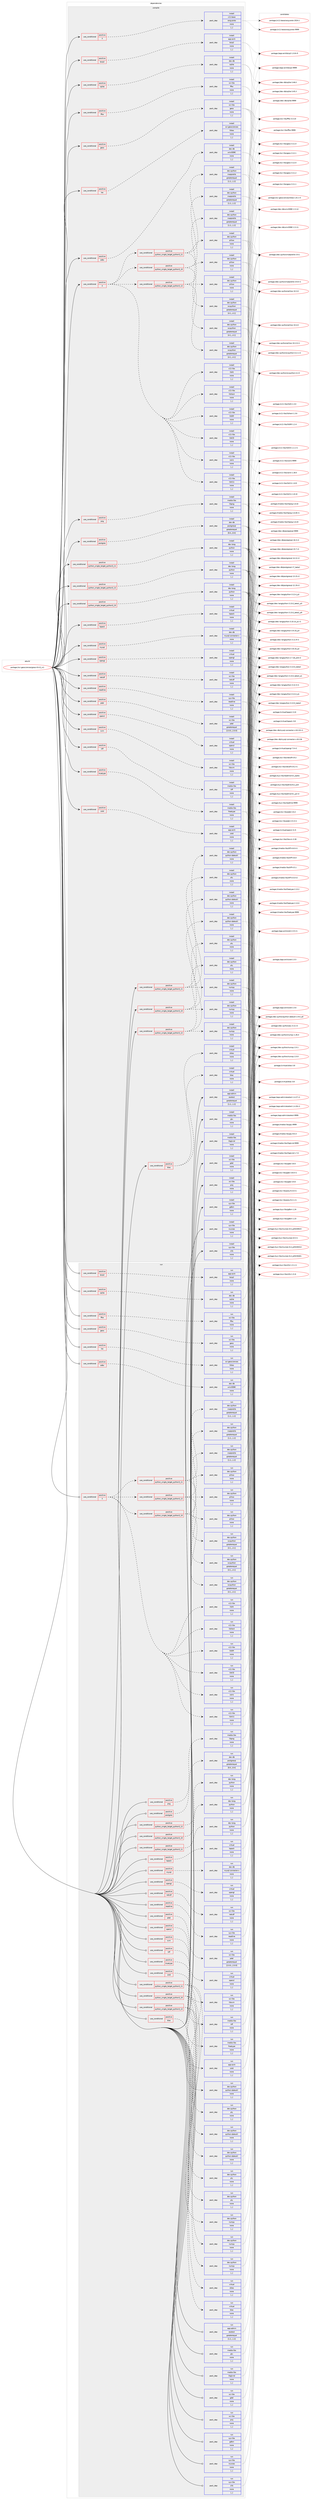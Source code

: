 digraph prolog {

# *************
# Graph options
# *************

newrank=true;
concentrate=true;
compound=true;
graph [rankdir=LR,fontname=Helvetica,fontsize=10,ranksep=1.5];#, ranksep=2.5, nodesep=0.2];
edge  [arrowhead=vee];
node  [fontname=Helvetica,fontsize=10];

# **********
# The ebuild
# **********

subgraph cluster_leftcol {
color=gray;
label=<<i>ebuild</i>>;
id [label="portage://sci-geosciences/grass-8.4.0_rc1", color=red, width=4, href="../sci-geosciences/grass-8.4.0_rc1.svg"];
}

# ****************
# The dependencies
# ****************

subgraph cluster_midcol {
color=gray;
label=<<i>dependencies</i>>;
subgraph cluster_compile {
fillcolor="#eeeeee";
style=filled;
label=<<i>compile</i>>;
subgraph cond104754 {
dependency396590 [label=<<TABLE BORDER="0" CELLBORDER="1" CELLSPACING="0" CELLPADDING="4"><TR><TD ROWSPAN="3" CELLPADDING="10">use_conditional</TD></TR><TR><TD>positive</TD></TR><TR><TD>X</TD></TR></TABLE>>, shape=none, color=red];
subgraph cond104755 {
dependency396591 [label=<<TABLE BORDER="0" CELLBORDER="1" CELLSPACING="0" CELLPADDING="4"><TR><TD ROWSPAN="3" CELLPADDING="10">use_conditional</TD></TR><TR><TD>positive</TD></TR><TR><TD>python_single_target_python3_10</TD></TR></TABLE>>, shape=none, color=red];
subgraph pack289014 {
dependency396592 [label=<<TABLE BORDER="0" CELLBORDER="1" CELLSPACING="0" CELLPADDING="4" WIDTH="220"><TR><TD ROWSPAN="6" CELLPADDING="30">pack_dep</TD></TR><TR><TD WIDTH="110">install</TD></TR><TR><TD>dev-python</TD></TR><TR><TD>matplotlib</TD></TR><TR><TD>greaterequal</TD></TR><TR><TD>[1.2,,,1.2]</TD></TR></TABLE>>, shape=none, color=blue];
}
dependency396591:e -> dependency396592:w [weight=20,style="dashed",arrowhead="vee"];
subgraph pack289015 {
dependency396593 [label=<<TABLE BORDER="0" CELLBORDER="1" CELLSPACING="0" CELLPADDING="4" WIDTH="220"><TR><TD ROWSPAN="6" CELLPADDING="30">pack_dep</TD></TR><TR><TD WIDTH="110">install</TD></TR><TR><TD>dev-python</TD></TR><TR><TD>pillow</TD></TR><TR><TD>none</TD></TR><TR><TD>[,,]</TD></TR></TABLE>>, shape=none, color=blue];
}
dependency396591:e -> dependency396593:w [weight=20,style="dashed",arrowhead="vee"];
subgraph pack289016 {
dependency396594 [label=<<TABLE BORDER="0" CELLBORDER="1" CELLSPACING="0" CELLPADDING="4" WIDTH="220"><TR><TD ROWSPAN="6" CELLPADDING="30">pack_dep</TD></TR><TR><TD WIDTH="110">install</TD></TR><TR><TD>dev-python</TD></TR><TR><TD>wxpython</TD></TR><TR><TD>greaterequal</TD></TR><TR><TD>[4.1,,,4.1]</TD></TR></TABLE>>, shape=none, color=blue];
}
dependency396591:e -> dependency396594:w [weight=20,style="dashed",arrowhead="vee"];
}
dependency396590:e -> dependency396591:w [weight=20,style="dashed",arrowhead="vee"];
subgraph cond104756 {
dependency396595 [label=<<TABLE BORDER="0" CELLBORDER="1" CELLSPACING="0" CELLPADDING="4"><TR><TD ROWSPAN="3" CELLPADDING="10">use_conditional</TD></TR><TR><TD>positive</TD></TR><TR><TD>python_single_target_python3_11</TD></TR></TABLE>>, shape=none, color=red];
subgraph pack289017 {
dependency396596 [label=<<TABLE BORDER="0" CELLBORDER="1" CELLSPACING="0" CELLPADDING="4" WIDTH="220"><TR><TD ROWSPAN="6" CELLPADDING="30">pack_dep</TD></TR><TR><TD WIDTH="110">install</TD></TR><TR><TD>dev-python</TD></TR><TR><TD>matplotlib</TD></TR><TR><TD>greaterequal</TD></TR><TR><TD>[1.2,,,1.2]</TD></TR></TABLE>>, shape=none, color=blue];
}
dependency396595:e -> dependency396596:w [weight=20,style="dashed",arrowhead="vee"];
subgraph pack289018 {
dependency396597 [label=<<TABLE BORDER="0" CELLBORDER="1" CELLSPACING="0" CELLPADDING="4" WIDTH="220"><TR><TD ROWSPAN="6" CELLPADDING="30">pack_dep</TD></TR><TR><TD WIDTH="110">install</TD></TR><TR><TD>dev-python</TD></TR><TR><TD>pillow</TD></TR><TR><TD>none</TD></TR><TR><TD>[,,]</TD></TR></TABLE>>, shape=none, color=blue];
}
dependency396595:e -> dependency396597:w [weight=20,style="dashed",arrowhead="vee"];
subgraph pack289019 {
dependency396598 [label=<<TABLE BORDER="0" CELLBORDER="1" CELLSPACING="0" CELLPADDING="4" WIDTH="220"><TR><TD ROWSPAN="6" CELLPADDING="30">pack_dep</TD></TR><TR><TD WIDTH="110">install</TD></TR><TR><TD>dev-python</TD></TR><TR><TD>wxpython</TD></TR><TR><TD>greaterequal</TD></TR><TR><TD>[4.1,,,4.1]</TD></TR></TABLE>>, shape=none, color=blue];
}
dependency396595:e -> dependency396598:w [weight=20,style="dashed",arrowhead="vee"];
}
dependency396590:e -> dependency396595:w [weight=20,style="dashed",arrowhead="vee"];
subgraph cond104757 {
dependency396599 [label=<<TABLE BORDER="0" CELLBORDER="1" CELLSPACING="0" CELLPADDING="4"><TR><TD ROWSPAN="3" CELLPADDING="10">use_conditional</TD></TR><TR><TD>positive</TD></TR><TR><TD>python_single_target_python3_12</TD></TR></TABLE>>, shape=none, color=red];
subgraph pack289020 {
dependency396600 [label=<<TABLE BORDER="0" CELLBORDER="1" CELLSPACING="0" CELLPADDING="4" WIDTH="220"><TR><TD ROWSPAN="6" CELLPADDING="30">pack_dep</TD></TR><TR><TD WIDTH="110">install</TD></TR><TR><TD>dev-python</TD></TR><TR><TD>matplotlib</TD></TR><TR><TD>greaterequal</TD></TR><TR><TD>[1.2,,,1.2]</TD></TR></TABLE>>, shape=none, color=blue];
}
dependency396599:e -> dependency396600:w [weight=20,style="dashed",arrowhead="vee"];
subgraph pack289021 {
dependency396601 [label=<<TABLE BORDER="0" CELLBORDER="1" CELLSPACING="0" CELLPADDING="4" WIDTH="220"><TR><TD ROWSPAN="6" CELLPADDING="30">pack_dep</TD></TR><TR><TD WIDTH="110">install</TD></TR><TR><TD>dev-python</TD></TR><TR><TD>pillow</TD></TR><TR><TD>none</TD></TR><TR><TD>[,,]</TD></TR></TABLE>>, shape=none, color=blue];
}
dependency396599:e -> dependency396601:w [weight=20,style="dashed",arrowhead="vee"];
subgraph pack289022 {
dependency396602 [label=<<TABLE BORDER="0" CELLBORDER="1" CELLSPACING="0" CELLPADDING="4" WIDTH="220"><TR><TD ROWSPAN="6" CELLPADDING="30">pack_dep</TD></TR><TR><TD WIDTH="110">install</TD></TR><TR><TD>dev-python</TD></TR><TR><TD>wxpython</TD></TR><TR><TD>greaterequal</TD></TR><TR><TD>[4.1,,,4.1]</TD></TR></TABLE>>, shape=none, color=blue];
}
dependency396599:e -> dependency396602:w [weight=20,style="dashed",arrowhead="vee"];
}
dependency396590:e -> dependency396599:w [weight=20,style="dashed",arrowhead="vee"];
subgraph pack289023 {
dependency396603 [label=<<TABLE BORDER="0" CELLBORDER="1" CELLSPACING="0" CELLPADDING="4" WIDTH="220"><TR><TD ROWSPAN="6" CELLPADDING="30">pack_dep</TD></TR><TR><TD WIDTH="110">install</TD></TR><TR><TD>x11-libs</TD></TR><TR><TD>cairo</TD></TR><TR><TD>none</TD></TR><TR><TD>[,,]</TD></TR></TABLE>>, shape=none, color=blue];
}
dependency396590:e -> dependency396603:w [weight=20,style="dashed",arrowhead="vee"];
subgraph pack289024 {
dependency396604 [label=<<TABLE BORDER="0" CELLBORDER="1" CELLSPACING="0" CELLPADDING="4" WIDTH="220"><TR><TD ROWSPAN="6" CELLPADDING="30">pack_dep</TD></TR><TR><TD WIDTH="110">install</TD></TR><TR><TD>x11-libs</TD></TR><TR><TD>libICE</TD></TR><TR><TD>none</TD></TR><TR><TD>[,,]</TD></TR></TABLE>>, shape=none, color=blue];
}
dependency396590:e -> dependency396604:w [weight=20,style="dashed",arrowhead="vee"];
subgraph pack289025 {
dependency396605 [label=<<TABLE BORDER="0" CELLBORDER="1" CELLSPACING="0" CELLPADDING="4" WIDTH="220"><TR><TD ROWSPAN="6" CELLPADDING="30">pack_dep</TD></TR><TR><TD WIDTH="110">install</TD></TR><TR><TD>x11-libs</TD></TR><TR><TD>libSM</TD></TR><TR><TD>none</TD></TR><TR><TD>[,,]</TD></TR></TABLE>>, shape=none, color=blue];
}
dependency396590:e -> dependency396605:w [weight=20,style="dashed",arrowhead="vee"];
subgraph pack289026 {
dependency396606 [label=<<TABLE BORDER="0" CELLBORDER="1" CELLSPACING="0" CELLPADDING="4" WIDTH="220"><TR><TD ROWSPAN="6" CELLPADDING="30">pack_dep</TD></TR><TR><TD WIDTH="110">install</TD></TR><TR><TD>x11-libs</TD></TR><TR><TD>libX11</TD></TR><TR><TD>none</TD></TR><TR><TD>[,,]</TD></TR></TABLE>>, shape=none, color=blue];
}
dependency396590:e -> dependency396606:w [weight=20,style="dashed",arrowhead="vee"];
subgraph pack289027 {
dependency396607 [label=<<TABLE BORDER="0" CELLBORDER="1" CELLSPACING="0" CELLPADDING="4" WIDTH="220"><TR><TD ROWSPAN="6" CELLPADDING="30">pack_dep</TD></TR><TR><TD WIDTH="110">install</TD></TR><TR><TD>x11-libs</TD></TR><TR><TD>libXext</TD></TR><TR><TD>none</TD></TR><TR><TD>[,,]</TD></TR></TABLE>>, shape=none, color=blue];
}
dependency396590:e -> dependency396607:w [weight=20,style="dashed",arrowhead="vee"];
subgraph pack289028 {
dependency396608 [label=<<TABLE BORDER="0" CELLBORDER="1" CELLSPACING="0" CELLPADDING="4" WIDTH="220"><TR><TD ROWSPAN="6" CELLPADDING="30">pack_dep</TD></TR><TR><TD WIDTH="110">install</TD></TR><TR><TD>x11-libs</TD></TR><TR><TD>libXt</TD></TR><TR><TD>none</TD></TR><TR><TD>[,,]</TD></TR></TABLE>>, shape=none, color=blue];
}
dependency396590:e -> dependency396608:w [weight=20,style="dashed",arrowhead="vee"];
}
id:e -> dependency396590:w [weight=20,style="solid",arrowhead="vee"];
subgraph cond104758 {
dependency396609 [label=<<TABLE BORDER="0" CELLBORDER="1" CELLSPACING="0" CELLPADDING="4"><TR><TD ROWSPAN="3" CELLPADDING="10">use_conditional</TD></TR><TR><TD>positive</TD></TR><TR><TD>X</TD></TR></TABLE>>, shape=none, color=red];
subgraph pack289029 {
dependency396610 [label=<<TABLE BORDER="0" CELLBORDER="1" CELLSPACING="0" CELLPADDING="4" WIDTH="220"><TR><TD ROWSPAN="6" CELLPADDING="30">pack_dep</TD></TR><TR><TD WIDTH="110">install</TD></TR><TR><TD>x11-base</TD></TR><TR><TD>xorg-proto</TD></TR><TR><TD>none</TD></TR><TR><TD>[,,]</TD></TR></TABLE>>, shape=none, color=blue];
}
dependency396609:e -> dependency396610:w [weight=20,style="dashed",arrowhead="vee"];
}
id:e -> dependency396609:w [weight=20,style="solid",arrowhead="vee"];
subgraph cond104759 {
dependency396611 [label=<<TABLE BORDER="0" CELLBORDER="1" CELLSPACING="0" CELLPADDING="4"><TR><TD ROWSPAN="3" CELLPADDING="10">use_conditional</TD></TR><TR><TD>positive</TD></TR><TR><TD>blas</TD></TR></TABLE>>, shape=none, color=red];
subgraph pack289030 {
dependency396612 [label=<<TABLE BORDER="0" CELLBORDER="1" CELLSPACING="0" CELLPADDING="4" WIDTH="220"><TR><TD ROWSPAN="6" CELLPADDING="30">pack_dep</TD></TR><TR><TD WIDTH="110">install</TD></TR><TR><TD>virtual</TD></TR><TR><TD>cblas</TD></TR><TR><TD>none</TD></TR><TR><TD>[,,]</TD></TR></TABLE>>, shape=none, color=blue];
}
dependency396611:e -> dependency396612:w [weight=20,style="dashed",arrowhead="vee"];
subgraph pack289031 {
dependency396613 [label=<<TABLE BORDER="0" CELLBORDER="1" CELLSPACING="0" CELLPADDING="4" WIDTH="220"><TR><TD ROWSPAN="6" CELLPADDING="30">pack_dep</TD></TR><TR><TD WIDTH="110">install</TD></TR><TR><TD>virtual</TD></TR><TR><TD>blas</TD></TR><TR><TD>none</TD></TR><TR><TD>[,,]</TD></TR></TABLE>>, shape=none, color=blue];
}
dependency396611:e -> dependency396613:w [weight=20,style="dashed",arrowhead="vee"];
}
id:e -> dependency396611:w [weight=20,style="solid",arrowhead="vee"];
subgraph cond104760 {
dependency396614 [label=<<TABLE BORDER="0" CELLBORDER="1" CELLSPACING="0" CELLPADDING="4"><TR><TD ROWSPAN="3" CELLPADDING="10">use_conditional</TD></TR><TR><TD>positive</TD></TR><TR><TD>bzip2</TD></TR></TABLE>>, shape=none, color=red];
subgraph pack289032 {
dependency396615 [label=<<TABLE BORDER="0" CELLBORDER="1" CELLSPACING="0" CELLPADDING="4" WIDTH="220"><TR><TD ROWSPAN="6" CELLPADDING="30">pack_dep</TD></TR><TR><TD WIDTH="110">install</TD></TR><TR><TD>app-arch</TD></TR><TR><TD>bzip2</TD></TR><TR><TD>none</TD></TR><TR><TD>[,,]</TD></TR></TABLE>>, shape=none, color=blue];
}
dependency396614:e -> dependency396615:w [weight=20,style="dashed",arrowhead="vee"];
}
id:e -> dependency396614:w [weight=20,style="solid",arrowhead="vee"];
subgraph cond104761 {
dependency396616 [label=<<TABLE BORDER="0" CELLBORDER="1" CELLSPACING="0" CELLPADDING="4"><TR><TD ROWSPAN="3" CELLPADDING="10">use_conditional</TD></TR><TR><TD>positive</TD></TR><TR><TD>fftw</TD></TR></TABLE>>, shape=none, color=red];
subgraph pack289033 {
dependency396617 [label=<<TABLE BORDER="0" CELLBORDER="1" CELLSPACING="0" CELLPADDING="4" WIDTH="220"><TR><TD ROWSPAN="6" CELLPADDING="30">pack_dep</TD></TR><TR><TD WIDTH="110">install</TD></TR><TR><TD>sci-libs</TD></TR><TR><TD>fftw</TD></TR><TR><TD>none</TD></TR><TR><TD>[,,]</TD></TR></TABLE>>, shape=none, color=blue];
}
dependency396616:e -> dependency396617:w [weight=20,style="dashed",arrowhead="vee"];
}
id:e -> dependency396616:w [weight=20,style="solid",arrowhead="vee"];
subgraph cond104762 {
dependency396618 [label=<<TABLE BORDER="0" CELLBORDER="1" CELLSPACING="0" CELLPADDING="4"><TR><TD ROWSPAN="3" CELLPADDING="10">use_conditional</TD></TR><TR><TD>positive</TD></TR><TR><TD>geos</TD></TR></TABLE>>, shape=none, color=red];
subgraph pack289034 {
dependency396619 [label=<<TABLE BORDER="0" CELLBORDER="1" CELLSPACING="0" CELLPADDING="4" WIDTH="220"><TR><TD ROWSPAN="6" CELLPADDING="30">pack_dep</TD></TR><TR><TD WIDTH="110">install</TD></TR><TR><TD>sci-libs</TD></TR><TR><TD>geos</TD></TR><TR><TD>none</TD></TR><TR><TD>[,,]</TD></TR></TABLE>>, shape=none, color=blue];
}
dependency396618:e -> dependency396619:w [weight=20,style="dashed",arrowhead="vee"];
}
id:e -> dependency396618:w [weight=20,style="solid",arrowhead="vee"];
subgraph cond104763 {
dependency396620 [label=<<TABLE BORDER="0" CELLBORDER="1" CELLSPACING="0" CELLPADDING="4"><TR><TD ROWSPAN="3" CELLPADDING="10">use_conditional</TD></TR><TR><TD>positive</TD></TR><TR><TD>lapack</TD></TR></TABLE>>, shape=none, color=red];
subgraph pack289035 {
dependency396621 [label=<<TABLE BORDER="0" CELLBORDER="1" CELLSPACING="0" CELLPADDING="4" WIDTH="220"><TR><TD ROWSPAN="6" CELLPADDING="30">pack_dep</TD></TR><TR><TD WIDTH="110">install</TD></TR><TR><TD>virtual</TD></TR><TR><TD>lapack</TD></TR><TR><TD>none</TD></TR><TR><TD>[,,]</TD></TR></TABLE>>, shape=none, color=blue];
}
dependency396620:e -> dependency396621:w [weight=20,style="dashed",arrowhead="vee"];
}
id:e -> dependency396620:w [weight=20,style="solid",arrowhead="vee"];
subgraph cond104764 {
dependency396622 [label=<<TABLE BORDER="0" CELLBORDER="1" CELLSPACING="0" CELLPADDING="4"><TR><TD ROWSPAN="3" CELLPADDING="10">use_conditional</TD></TR><TR><TD>positive</TD></TR><TR><TD>las</TD></TR></TABLE>>, shape=none, color=red];
subgraph pack289036 {
dependency396623 [label=<<TABLE BORDER="0" CELLBORDER="1" CELLSPACING="0" CELLPADDING="4" WIDTH="220"><TR><TD ROWSPAN="6" CELLPADDING="30">pack_dep</TD></TR><TR><TD WIDTH="110">install</TD></TR><TR><TD>sci-geosciences</TD></TR><TR><TD>liblas</TD></TR><TR><TD>none</TD></TR><TR><TD>[,,]</TD></TR></TABLE>>, shape=none, color=blue];
}
dependency396622:e -> dependency396623:w [weight=20,style="dashed",arrowhead="vee"];
}
id:e -> dependency396622:w [weight=20,style="solid",arrowhead="vee"];
subgraph cond104765 {
dependency396624 [label=<<TABLE BORDER="0" CELLBORDER="1" CELLSPACING="0" CELLPADDING="4"><TR><TD ROWSPAN="3" CELLPADDING="10">use_conditional</TD></TR><TR><TD>positive</TD></TR><TR><TD>mysql</TD></TR></TABLE>>, shape=none, color=red];
subgraph pack289037 {
dependency396625 [label=<<TABLE BORDER="0" CELLBORDER="1" CELLSPACING="0" CELLPADDING="4" WIDTH="220"><TR><TD ROWSPAN="6" CELLPADDING="30">pack_dep</TD></TR><TR><TD WIDTH="110">install</TD></TR><TR><TD>dev-db</TD></TR><TR><TD>mysql-connector-c</TD></TR><TR><TD>none</TD></TR><TR><TD>[,,]</TD></TR></TABLE>>, shape=none, color=blue];
}
dependency396624:e -> dependency396625:w [weight=20,style="dashed",arrowhead="vee"];
}
id:e -> dependency396624:w [weight=20,style="solid",arrowhead="vee"];
subgraph cond104766 {
dependency396626 [label=<<TABLE BORDER="0" CELLBORDER="1" CELLSPACING="0" CELLPADDING="4"><TR><TD ROWSPAN="3" CELLPADDING="10">use_conditional</TD></TR><TR><TD>positive</TD></TR><TR><TD>netcdf</TD></TR></TABLE>>, shape=none, color=red];
subgraph pack289038 {
dependency396627 [label=<<TABLE BORDER="0" CELLBORDER="1" CELLSPACING="0" CELLPADDING="4" WIDTH="220"><TR><TD ROWSPAN="6" CELLPADDING="30">pack_dep</TD></TR><TR><TD WIDTH="110">install</TD></TR><TR><TD>sci-libs</TD></TR><TR><TD>netcdf</TD></TR><TR><TD>none</TD></TR><TR><TD>[,,]</TD></TR></TABLE>>, shape=none, color=blue];
}
dependency396626:e -> dependency396627:w [weight=20,style="dashed",arrowhead="vee"];
}
id:e -> dependency396626:w [weight=20,style="solid",arrowhead="vee"];
subgraph cond104767 {
dependency396628 [label=<<TABLE BORDER="0" CELLBORDER="1" CELLSPACING="0" CELLPADDING="4"><TR><TD ROWSPAN="3" CELLPADDING="10">use_conditional</TD></TR><TR><TD>positive</TD></TR><TR><TD>odbc</TD></TR></TABLE>>, shape=none, color=red];
subgraph pack289039 {
dependency396629 [label=<<TABLE BORDER="0" CELLBORDER="1" CELLSPACING="0" CELLPADDING="4" WIDTH="220"><TR><TD ROWSPAN="6" CELLPADDING="30">pack_dep</TD></TR><TR><TD WIDTH="110">install</TD></TR><TR><TD>dev-db</TD></TR><TR><TD>unixODBC</TD></TR><TR><TD>none</TD></TR><TR><TD>[,,]</TD></TR></TABLE>>, shape=none, color=blue];
}
dependency396628:e -> dependency396629:w [weight=20,style="dashed",arrowhead="vee"];
}
id:e -> dependency396628:w [weight=20,style="solid",arrowhead="vee"];
subgraph cond104768 {
dependency396630 [label=<<TABLE BORDER="0" CELLBORDER="1" CELLSPACING="0" CELLPADDING="4"><TR><TD ROWSPAN="3" CELLPADDING="10">use_conditional</TD></TR><TR><TD>positive</TD></TR><TR><TD>opencl</TD></TR></TABLE>>, shape=none, color=red];
subgraph pack289040 {
dependency396631 [label=<<TABLE BORDER="0" CELLBORDER="1" CELLSPACING="0" CELLPADDING="4" WIDTH="220"><TR><TD ROWSPAN="6" CELLPADDING="30">pack_dep</TD></TR><TR><TD WIDTH="110">install</TD></TR><TR><TD>virtual</TD></TR><TR><TD>opencl</TD></TR><TR><TD>none</TD></TR><TR><TD>[,,]</TD></TR></TABLE>>, shape=none, color=blue];
}
dependency396630:e -> dependency396631:w [weight=20,style="dashed",arrowhead="vee"];
}
id:e -> dependency396630:w [weight=20,style="solid",arrowhead="vee"];
subgraph cond104769 {
dependency396632 [label=<<TABLE BORDER="0" CELLBORDER="1" CELLSPACING="0" CELLPADDING="4"><TR><TD ROWSPAN="3" CELLPADDING="10">use_conditional</TD></TR><TR><TD>positive</TD></TR><TR><TD>opengl</TD></TR></TABLE>>, shape=none, color=red];
subgraph pack289041 {
dependency396633 [label=<<TABLE BORDER="0" CELLBORDER="1" CELLSPACING="0" CELLPADDING="4" WIDTH="220"><TR><TD ROWSPAN="6" CELLPADDING="30">pack_dep</TD></TR><TR><TD WIDTH="110">install</TD></TR><TR><TD>virtual</TD></TR><TR><TD>opengl</TD></TR><TR><TD>none</TD></TR><TR><TD>[,,]</TD></TR></TABLE>>, shape=none, color=blue];
}
dependency396632:e -> dependency396633:w [weight=20,style="dashed",arrowhead="vee"];
}
id:e -> dependency396632:w [weight=20,style="solid",arrowhead="vee"];
subgraph cond104770 {
dependency396634 [label=<<TABLE BORDER="0" CELLBORDER="1" CELLSPACING="0" CELLPADDING="4"><TR><TD ROWSPAN="3" CELLPADDING="10">use_conditional</TD></TR><TR><TD>positive</TD></TR><TR><TD>pdal</TD></TR></TABLE>>, shape=none, color=red];
subgraph pack289042 {
dependency396635 [label=<<TABLE BORDER="0" CELLBORDER="1" CELLSPACING="0" CELLPADDING="4" WIDTH="220"><TR><TD ROWSPAN="6" CELLPADDING="30">pack_dep</TD></TR><TR><TD WIDTH="110">install</TD></TR><TR><TD>sci-libs</TD></TR><TR><TD>pdal</TD></TR><TR><TD>greaterequal</TD></TR><TR><TD>[2.0.0,,,2.0.0]</TD></TR></TABLE>>, shape=none, color=blue];
}
dependency396634:e -> dependency396635:w [weight=20,style="dashed",arrowhead="vee"];
}
id:e -> dependency396634:w [weight=20,style="solid",arrowhead="vee"];
subgraph cond104771 {
dependency396636 [label=<<TABLE BORDER="0" CELLBORDER="1" CELLSPACING="0" CELLPADDING="4"><TR><TD ROWSPAN="3" CELLPADDING="10">use_conditional</TD></TR><TR><TD>positive</TD></TR><TR><TD>png</TD></TR></TABLE>>, shape=none, color=red];
subgraph pack289043 {
dependency396637 [label=<<TABLE BORDER="0" CELLBORDER="1" CELLSPACING="0" CELLPADDING="4" WIDTH="220"><TR><TD ROWSPAN="6" CELLPADDING="30">pack_dep</TD></TR><TR><TD WIDTH="110">install</TD></TR><TR><TD>media-libs</TD></TR><TR><TD>libpng</TD></TR><TR><TD>none</TD></TR><TR><TD>[,,]</TD></TR></TABLE>>, shape=none, color=blue];
}
dependency396636:e -> dependency396637:w [weight=20,style="dashed",arrowhead="vee"];
}
id:e -> dependency396636:w [weight=20,style="solid",arrowhead="vee"];
subgraph cond104772 {
dependency396638 [label=<<TABLE BORDER="0" CELLBORDER="1" CELLSPACING="0" CELLPADDING="4"><TR><TD ROWSPAN="3" CELLPADDING="10">use_conditional</TD></TR><TR><TD>positive</TD></TR><TR><TD>postgres</TD></TR></TABLE>>, shape=none, color=red];
subgraph pack289044 {
dependency396639 [label=<<TABLE BORDER="0" CELLBORDER="1" CELLSPACING="0" CELLPADDING="4" WIDTH="220"><TR><TD ROWSPAN="6" CELLPADDING="30">pack_dep</TD></TR><TR><TD WIDTH="110">install</TD></TR><TR><TD>dev-db</TD></TR><TR><TD>postgresql</TD></TR><TR><TD>greaterequal</TD></TR><TR><TD>[8.4,,,8.4]</TD></TR></TABLE>>, shape=none, color=blue];
}
dependency396638:e -> dependency396639:w [weight=20,style="dashed",arrowhead="vee"];
}
id:e -> dependency396638:w [weight=20,style="solid",arrowhead="vee"];
subgraph cond104773 {
dependency396640 [label=<<TABLE BORDER="0" CELLBORDER="1" CELLSPACING="0" CELLPADDING="4"><TR><TD ROWSPAN="3" CELLPADDING="10">use_conditional</TD></TR><TR><TD>positive</TD></TR><TR><TD>python_single_target_python3_10</TD></TR></TABLE>>, shape=none, color=red];
subgraph pack289045 {
dependency396641 [label=<<TABLE BORDER="0" CELLBORDER="1" CELLSPACING="0" CELLPADDING="4" WIDTH="220"><TR><TD ROWSPAN="6" CELLPADDING="30">pack_dep</TD></TR><TR><TD WIDTH="110">install</TD></TR><TR><TD>dev-lang</TD></TR><TR><TD>python</TD></TR><TR><TD>none</TD></TR><TR><TD>[,,]</TD></TR></TABLE>>, shape=none, color=blue];
}
dependency396640:e -> dependency396641:w [weight=20,style="dashed",arrowhead="vee"];
}
id:e -> dependency396640:w [weight=20,style="solid",arrowhead="vee"];
subgraph cond104774 {
dependency396642 [label=<<TABLE BORDER="0" CELLBORDER="1" CELLSPACING="0" CELLPADDING="4"><TR><TD ROWSPAN="3" CELLPADDING="10">use_conditional</TD></TR><TR><TD>positive</TD></TR><TR><TD>python_single_target_python3_10</TD></TR></TABLE>>, shape=none, color=red];
subgraph pack289046 {
dependency396643 [label=<<TABLE BORDER="0" CELLBORDER="1" CELLSPACING="0" CELLPADDING="4" WIDTH="220"><TR><TD ROWSPAN="6" CELLPADDING="30">pack_dep</TD></TR><TR><TD WIDTH="110">install</TD></TR><TR><TD>dev-python</TD></TR><TR><TD>numpy</TD></TR><TR><TD>none</TD></TR><TR><TD>[,,]</TD></TR></TABLE>>, shape=none, color=blue];
}
dependency396642:e -> dependency396643:w [weight=20,style="dashed",arrowhead="vee"];
subgraph pack289047 {
dependency396644 [label=<<TABLE BORDER="0" CELLBORDER="1" CELLSPACING="0" CELLPADDING="4" WIDTH="220"><TR><TD ROWSPAN="6" CELLPADDING="30">pack_dep</TD></TR><TR><TD WIDTH="110">install</TD></TR><TR><TD>dev-python</TD></TR><TR><TD>ply</TD></TR><TR><TD>none</TD></TR><TR><TD>[,,]</TD></TR></TABLE>>, shape=none, color=blue];
}
dependency396642:e -> dependency396644:w [weight=20,style="dashed",arrowhead="vee"];
subgraph pack289048 {
dependency396645 [label=<<TABLE BORDER="0" CELLBORDER="1" CELLSPACING="0" CELLPADDING="4" WIDTH="220"><TR><TD ROWSPAN="6" CELLPADDING="30">pack_dep</TD></TR><TR><TD WIDTH="110">install</TD></TR><TR><TD>dev-python</TD></TR><TR><TD>python-dateutil</TD></TR><TR><TD>none</TD></TR><TR><TD>[,,]</TD></TR></TABLE>>, shape=none, color=blue];
}
dependency396642:e -> dependency396645:w [weight=20,style="dashed",arrowhead="vee"];
}
id:e -> dependency396642:w [weight=20,style="solid",arrowhead="vee"];
subgraph cond104775 {
dependency396646 [label=<<TABLE BORDER="0" CELLBORDER="1" CELLSPACING="0" CELLPADDING="4"><TR><TD ROWSPAN="3" CELLPADDING="10">use_conditional</TD></TR><TR><TD>positive</TD></TR><TR><TD>python_single_target_python3_11</TD></TR></TABLE>>, shape=none, color=red];
subgraph pack289049 {
dependency396647 [label=<<TABLE BORDER="0" CELLBORDER="1" CELLSPACING="0" CELLPADDING="4" WIDTH="220"><TR><TD ROWSPAN="6" CELLPADDING="30">pack_dep</TD></TR><TR><TD WIDTH="110">install</TD></TR><TR><TD>dev-lang</TD></TR><TR><TD>python</TD></TR><TR><TD>none</TD></TR><TR><TD>[,,]</TD></TR></TABLE>>, shape=none, color=blue];
}
dependency396646:e -> dependency396647:w [weight=20,style="dashed",arrowhead="vee"];
}
id:e -> dependency396646:w [weight=20,style="solid",arrowhead="vee"];
subgraph cond104776 {
dependency396648 [label=<<TABLE BORDER="0" CELLBORDER="1" CELLSPACING="0" CELLPADDING="4"><TR><TD ROWSPAN="3" CELLPADDING="10">use_conditional</TD></TR><TR><TD>positive</TD></TR><TR><TD>python_single_target_python3_11</TD></TR></TABLE>>, shape=none, color=red];
subgraph pack289050 {
dependency396649 [label=<<TABLE BORDER="0" CELLBORDER="1" CELLSPACING="0" CELLPADDING="4" WIDTH="220"><TR><TD ROWSPAN="6" CELLPADDING="30">pack_dep</TD></TR><TR><TD WIDTH="110">install</TD></TR><TR><TD>dev-python</TD></TR><TR><TD>numpy</TD></TR><TR><TD>none</TD></TR><TR><TD>[,,]</TD></TR></TABLE>>, shape=none, color=blue];
}
dependency396648:e -> dependency396649:w [weight=20,style="dashed",arrowhead="vee"];
subgraph pack289051 {
dependency396650 [label=<<TABLE BORDER="0" CELLBORDER="1" CELLSPACING="0" CELLPADDING="4" WIDTH="220"><TR><TD ROWSPAN="6" CELLPADDING="30">pack_dep</TD></TR><TR><TD WIDTH="110">install</TD></TR><TR><TD>dev-python</TD></TR><TR><TD>ply</TD></TR><TR><TD>none</TD></TR><TR><TD>[,,]</TD></TR></TABLE>>, shape=none, color=blue];
}
dependency396648:e -> dependency396650:w [weight=20,style="dashed",arrowhead="vee"];
subgraph pack289052 {
dependency396651 [label=<<TABLE BORDER="0" CELLBORDER="1" CELLSPACING="0" CELLPADDING="4" WIDTH="220"><TR><TD ROWSPAN="6" CELLPADDING="30">pack_dep</TD></TR><TR><TD WIDTH="110">install</TD></TR><TR><TD>dev-python</TD></TR><TR><TD>python-dateutil</TD></TR><TR><TD>none</TD></TR><TR><TD>[,,]</TD></TR></TABLE>>, shape=none, color=blue];
}
dependency396648:e -> dependency396651:w [weight=20,style="dashed",arrowhead="vee"];
}
id:e -> dependency396648:w [weight=20,style="solid",arrowhead="vee"];
subgraph cond104777 {
dependency396652 [label=<<TABLE BORDER="0" CELLBORDER="1" CELLSPACING="0" CELLPADDING="4"><TR><TD ROWSPAN="3" CELLPADDING="10">use_conditional</TD></TR><TR><TD>positive</TD></TR><TR><TD>python_single_target_python3_12</TD></TR></TABLE>>, shape=none, color=red];
subgraph pack289053 {
dependency396653 [label=<<TABLE BORDER="0" CELLBORDER="1" CELLSPACING="0" CELLPADDING="4" WIDTH="220"><TR><TD ROWSPAN="6" CELLPADDING="30">pack_dep</TD></TR><TR><TD WIDTH="110">install</TD></TR><TR><TD>dev-lang</TD></TR><TR><TD>python</TD></TR><TR><TD>none</TD></TR><TR><TD>[,,]</TD></TR></TABLE>>, shape=none, color=blue];
}
dependency396652:e -> dependency396653:w [weight=20,style="dashed",arrowhead="vee"];
}
id:e -> dependency396652:w [weight=20,style="solid",arrowhead="vee"];
subgraph cond104778 {
dependency396654 [label=<<TABLE BORDER="0" CELLBORDER="1" CELLSPACING="0" CELLPADDING="4"><TR><TD ROWSPAN="3" CELLPADDING="10">use_conditional</TD></TR><TR><TD>positive</TD></TR><TR><TD>python_single_target_python3_12</TD></TR></TABLE>>, shape=none, color=red];
subgraph pack289054 {
dependency396655 [label=<<TABLE BORDER="0" CELLBORDER="1" CELLSPACING="0" CELLPADDING="4" WIDTH="220"><TR><TD ROWSPAN="6" CELLPADDING="30">pack_dep</TD></TR><TR><TD WIDTH="110">install</TD></TR><TR><TD>dev-python</TD></TR><TR><TD>numpy</TD></TR><TR><TD>none</TD></TR><TR><TD>[,,]</TD></TR></TABLE>>, shape=none, color=blue];
}
dependency396654:e -> dependency396655:w [weight=20,style="dashed",arrowhead="vee"];
subgraph pack289055 {
dependency396656 [label=<<TABLE BORDER="0" CELLBORDER="1" CELLSPACING="0" CELLPADDING="4" WIDTH="220"><TR><TD ROWSPAN="6" CELLPADDING="30">pack_dep</TD></TR><TR><TD WIDTH="110">install</TD></TR><TR><TD>dev-python</TD></TR><TR><TD>ply</TD></TR><TR><TD>none</TD></TR><TR><TD>[,,]</TD></TR></TABLE>>, shape=none, color=blue];
}
dependency396654:e -> dependency396656:w [weight=20,style="dashed",arrowhead="vee"];
subgraph pack289056 {
dependency396657 [label=<<TABLE BORDER="0" CELLBORDER="1" CELLSPACING="0" CELLPADDING="4" WIDTH="220"><TR><TD ROWSPAN="6" CELLPADDING="30">pack_dep</TD></TR><TR><TD WIDTH="110">install</TD></TR><TR><TD>dev-python</TD></TR><TR><TD>python-dateutil</TD></TR><TR><TD>none</TD></TR><TR><TD>[,,]</TD></TR></TABLE>>, shape=none, color=blue];
}
dependency396654:e -> dependency396657:w [weight=20,style="dashed",arrowhead="vee"];
}
id:e -> dependency396654:w [weight=20,style="solid",arrowhead="vee"];
subgraph cond104779 {
dependency396658 [label=<<TABLE BORDER="0" CELLBORDER="1" CELLSPACING="0" CELLPADDING="4"><TR><TD ROWSPAN="3" CELLPADDING="10">use_conditional</TD></TR><TR><TD>positive</TD></TR><TR><TD>readline</TD></TR></TABLE>>, shape=none, color=red];
subgraph pack289057 {
dependency396659 [label=<<TABLE BORDER="0" CELLBORDER="1" CELLSPACING="0" CELLPADDING="4" WIDTH="220"><TR><TD ROWSPAN="6" CELLPADDING="30">pack_dep</TD></TR><TR><TD WIDTH="110">install</TD></TR><TR><TD>sys-libs</TD></TR><TR><TD>readline</TD></TR><TR><TD>none</TD></TR><TR><TD>[,,]</TD></TR></TABLE>>, shape=none, color=blue];
}
dependency396658:e -> dependency396659:w [weight=20,style="dashed",arrowhead="vee"];
}
id:e -> dependency396658:w [weight=20,style="solid",arrowhead="vee"];
subgraph cond104780 {
dependency396660 [label=<<TABLE BORDER="0" CELLBORDER="1" CELLSPACING="0" CELLPADDING="4"><TR><TD ROWSPAN="3" CELLPADDING="10">use_conditional</TD></TR><TR><TD>positive</TD></TR><TR><TD>sqlite</TD></TR></TABLE>>, shape=none, color=red];
subgraph pack289058 {
dependency396661 [label=<<TABLE BORDER="0" CELLBORDER="1" CELLSPACING="0" CELLPADDING="4" WIDTH="220"><TR><TD ROWSPAN="6" CELLPADDING="30">pack_dep</TD></TR><TR><TD WIDTH="110">install</TD></TR><TR><TD>dev-db</TD></TR><TR><TD>sqlite</TD></TR><TR><TD>none</TD></TR><TR><TD>[,,]</TD></TR></TABLE>>, shape=none, color=blue];
}
dependency396660:e -> dependency396661:w [weight=20,style="dashed",arrowhead="vee"];
}
id:e -> dependency396660:w [weight=20,style="solid",arrowhead="vee"];
subgraph cond104781 {
dependency396662 [label=<<TABLE BORDER="0" CELLBORDER="1" CELLSPACING="0" CELLPADDING="4"><TR><TD ROWSPAN="3" CELLPADDING="10">use_conditional</TD></TR><TR><TD>positive</TD></TR><TR><TD>svm</TD></TR></TABLE>>, shape=none, color=red];
subgraph pack289059 {
dependency396663 [label=<<TABLE BORDER="0" CELLBORDER="1" CELLSPACING="0" CELLPADDING="4" WIDTH="220"><TR><TD ROWSPAN="6" CELLPADDING="30">pack_dep</TD></TR><TR><TD WIDTH="110">install</TD></TR><TR><TD>sci-libs</TD></TR><TR><TD>libsvm</TD></TR><TR><TD>none</TD></TR><TR><TD>[,,]</TD></TR></TABLE>>, shape=none, color=blue];
}
dependency396662:e -> dependency396663:w [weight=20,style="dashed",arrowhead="vee"];
}
id:e -> dependency396662:w [weight=20,style="solid",arrowhead="vee"];
subgraph cond104782 {
dependency396664 [label=<<TABLE BORDER="0" CELLBORDER="1" CELLSPACING="0" CELLPADDING="4"><TR><TD ROWSPAN="3" CELLPADDING="10">use_conditional</TD></TR><TR><TD>positive</TD></TR><TR><TD>tiff</TD></TR></TABLE>>, shape=none, color=red];
subgraph pack289060 {
dependency396665 [label=<<TABLE BORDER="0" CELLBORDER="1" CELLSPACING="0" CELLPADDING="4" WIDTH="220"><TR><TD ROWSPAN="6" CELLPADDING="30">pack_dep</TD></TR><TR><TD WIDTH="110">install</TD></TR><TR><TD>media-libs</TD></TR><TR><TD>tiff</TD></TR><TR><TD>none</TD></TR><TR><TD>[,,]</TD></TR></TABLE>>, shape=none, color=blue];
}
dependency396664:e -> dependency396665:w [weight=20,style="dashed",arrowhead="vee"];
}
id:e -> dependency396664:w [weight=20,style="solid",arrowhead="vee"];
subgraph cond104783 {
dependency396666 [label=<<TABLE BORDER="0" CELLBORDER="1" CELLSPACING="0" CELLPADDING="4"><TR><TD ROWSPAN="3" CELLPADDING="10">use_conditional</TD></TR><TR><TD>positive</TD></TR><TR><TD>truetype</TD></TR></TABLE>>, shape=none, color=red];
subgraph pack289061 {
dependency396667 [label=<<TABLE BORDER="0" CELLBORDER="1" CELLSPACING="0" CELLPADDING="4" WIDTH="220"><TR><TD ROWSPAN="6" CELLPADDING="30">pack_dep</TD></TR><TR><TD WIDTH="110">install</TD></TR><TR><TD>media-libs</TD></TR><TR><TD>freetype</TD></TR><TR><TD>none</TD></TR><TR><TD>[,,]</TD></TR></TABLE>>, shape=none, color=blue];
}
dependency396666:e -> dependency396667:w [weight=20,style="dashed",arrowhead="vee"];
}
id:e -> dependency396666:w [weight=20,style="solid",arrowhead="vee"];
subgraph cond104784 {
dependency396668 [label=<<TABLE BORDER="0" CELLBORDER="1" CELLSPACING="0" CELLPADDING="4"><TR><TD ROWSPAN="3" CELLPADDING="10">use_conditional</TD></TR><TR><TD>positive</TD></TR><TR><TD>zstd</TD></TR></TABLE>>, shape=none, color=red];
subgraph pack289062 {
dependency396669 [label=<<TABLE BORDER="0" CELLBORDER="1" CELLSPACING="0" CELLPADDING="4" WIDTH="220"><TR><TD ROWSPAN="6" CELLPADDING="30">pack_dep</TD></TR><TR><TD WIDTH="110">install</TD></TR><TR><TD>app-arch</TD></TR><TR><TD>zstd</TD></TR><TR><TD>none</TD></TR><TR><TD>[,,]</TD></TR></TABLE>>, shape=none, color=blue];
}
dependency396668:e -> dependency396669:w [weight=20,style="dashed",arrowhead="vee"];
}
id:e -> dependency396668:w [weight=20,style="solid",arrowhead="vee"];
subgraph pack289063 {
dependency396670 [label=<<TABLE BORDER="0" CELLBORDER="1" CELLSPACING="0" CELLPADDING="4" WIDTH="220"><TR><TD ROWSPAN="6" CELLPADDING="30">pack_dep</TD></TR><TR><TD WIDTH="110">install</TD></TR><TR><TD>app-admin</TD></TR><TR><TD>eselect</TD></TR><TR><TD>greaterequal</TD></TR><TR><TD>[1.2,,,1.2]</TD></TR></TABLE>>, shape=none, color=blue];
}
id:e -> dependency396670:w [weight=20,style="solid",arrowhead="vee"];
subgraph pack289064 {
dependency396671 [label=<<TABLE BORDER="0" CELLBORDER="1" CELLSPACING="0" CELLPADDING="4" WIDTH="220"><TR><TD ROWSPAN="6" CELLPADDING="30">pack_dep</TD></TR><TR><TD WIDTH="110">install</TD></TR><TR><TD>media-libs</TD></TR><TR><TD>glu</TD></TR><TR><TD>none</TD></TR><TR><TD>[,,]</TD></TR></TABLE>>, shape=none, color=blue];
}
id:e -> dependency396671:w [weight=20,style="solid",arrowhead="vee"];
subgraph pack289065 {
dependency396672 [label=<<TABLE BORDER="0" CELLBORDER="1" CELLSPACING="0" CELLPADDING="4" WIDTH="220"><TR><TD ROWSPAN="6" CELLPADDING="30">pack_dep</TD></TR><TR><TD WIDTH="110">install</TD></TR><TR><TD>media-libs</TD></TR><TR><TD>libglvnd</TD></TR><TR><TD>none</TD></TR><TR><TD>[,,]</TD></TR></TABLE>>, shape=none, color=blue];
}
id:e -> dependency396672:w [weight=20,style="solid",arrowhead="vee"];
subgraph pack289066 {
dependency396673 [label=<<TABLE BORDER="0" CELLBORDER="1" CELLSPACING="0" CELLPADDING="4" WIDTH="220"><TR><TD ROWSPAN="6" CELLPADDING="30">pack_dep</TD></TR><TR><TD WIDTH="110">install</TD></TR><TR><TD>sci-libs</TD></TR><TR><TD>gdal</TD></TR><TR><TD>none</TD></TR><TR><TD>[,,]</TD></TR></TABLE>>, shape=none, color=blue];
}
id:e -> dependency396673:w [weight=20,style="solid",arrowhead="vee"];
subgraph pack289067 {
dependency396674 [label=<<TABLE BORDER="0" CELLBORDER="1" CELLSPACING="0" CELLPADDING="4" WIDTH="220"><TR><TD ROWSPAN="6" CELLPADDING="30">pack_dep</TD></TR><TR><TD WIDTH="110">install</TD></TR><TR><TD>sci-libs</TD></TR><TR><TD>proj</TD></TR><TR><TD>none</TD></TR><TR><TD>[,,]</TD></TR></TABLE>>, shape=none, color=blue];
}
id:e -> dependency396674:w [weight=20,style="solid",arrowhead="vee"];
subgraph pack289068 {
dependency396675 [label=<<TABLE BORDER="0" CELLBORDER="1" CELLSPACING="0" CELLPADDING="4" WIDTH="220"><TR><TD ROWSPAN="6" CELLPADDING="30">pack_dep</TD></TR><TR><TD WIDTH="110">install</TD></TR><TR><TD>sys-libs</TD></TR><TR><TD>gdbm</TD></TR><TR><TD>none</TD></TR><TR><TD>[,,]</TD></TR></TABLE>>, shape=none, color=blue];
}
id:e -> dependency396675:w [weight=20,style="solid",arrowhead="vee"];
subgraph pack289069 {
dependency396676 [label=<<TABLE BORDER="0" CELLBORDER="1" CELLSPACING="0" CELLPADDING="4" WIDTH="220"><TR><TD ROWSPAN="6" CELLPADDING="30">pack_dep</TD></TR><TR><TD WIDTH="110">install</TD></TR><TR><TD>sys-libs</TD></TR><TR><TD>ncurses</TD></TR><TR><TD>none</TD></TR><TR><TD>[,,]</TD></TR></TABLE>>, shape=none, color=blue];
}
id:e -> dependency396676:w [weight=20,style="solid",arrowhead="vee"];
subgraph pack289070 {
dependency396677 [label=<<TABLE BORDER="0" CELLBORDER="1" CELLSPACING="0" CELLPADDING="4" WIDTH="220"><TR><TD ROWSPAN="6" CELLPADDING="30">pack_dep</TD></TR><TR><TD WIDTH="110">install</TD></TR><TR><TD>sys-libs</TD></TR><TR><TD>zlib</TD></TR><TR><TD>none</TD></TR><TR><TD>[,,]</TD></TR></TABLE>>, shape=none, color=blue];
}
id:e -> dependency396677:w [weight=20,style="solid",arrowhead="vee"];
}
subgraph cluster_compileandrun {
fillcolor="#eeeeee";
style=filled;
label=<<i>compile and run</i>>;
}
subgraph cluster_run {
fillcolor="#eeeeee";
style=filled;
label=<<i>run</i>>;
subgraph cond104785 {
dependency396678 [label=<<TABLE BORDER="0" CELLBORDER="1" CELLSPACING="0" CELLPADDING="4"><TR><TD ROWSPAN="3" CELLPADDING="10">use_conditional</TD></TR><TR><TD>positive</TD></TR><TR><TD>X</TD></TR></TABLE>>, shape=none, color=red];
subgraph cond104786 {
dependency396679 [label=<<TABLE BORDER="0" CELLBORDER="1" CELLSPACING="0" CELLPADDING="4"><TR><TD ROWSPAN="3" CELLPADDING="10">use_conditional</TD></TR><TR><TD>positive</TD></TR><TR><TD>python_single_target_python3_10</TD></TR></TABLE>>, shape=none, color=red];
subgraph pack289071 {
dependency396680 [label=<<TABLE BORDER="0" CELLBORDER="1" CELLSPACING="0" CELLPADDING="4" WIDTH="220"><TR><TD ROWSPAN="6" CELLPADDING="30">pack_dep</TD></TR><TR><TD WIDTH="110">run</TD></TR><TR><TD>dev-python</TD></TR><TR><TD>matplotlib</TD></TR><TR><TD>greaterequal</TD></TR><TR><TD>[1.2,,,1.2]</TD></TR></TABLE>>, shape=none, color=blue];
}
dependency396679:e -> dependency396680:w [weight=20,style="dashed",arrowhead="vee"];
subgraph pack289072 {
dependency396681 [label=<<TABLE BORDER="0" CELLBORDER="1" CELLSPACING="0" CELLPADDING="4" WIDTH="220"><TR><TD ROWSPAN="6" CELLPADDING="30">pack_dep</TD></TR><TR><TD WIDTH="110">run</TD></TR><TR><TD>dev-python</TD></TR><TR><TD>pillow</TD></TR><TR><TD>none</TD></TR><TR><TD>[,,]</TD></TR></TABLE>>, shape=none, color=blue];
}
dependency396679:e -> dependency396681:w [weight=20,style="dashed",arrowhead="vee"];
subgraph pack289073 {
dependency396682 [label=<<TABLE BORDER="0" CELLBORDER="1" CELLSPACING="0" CELLPADDING="4" WIDTH="220"><TR><TD ROWSPAN="6" CELLPADDING="30">pack_dep</TD></TR><TR><TD WIDTH="110">run</TD></TR><TR><TD>dev-python</TD></TR><TR><TD>wxpython</TD></TR><TR><TD>greaterequal</TD></TR><TR><TD>[4.1,,,4.1]</TD></TR></TABLE>>, shape=none, color=blue];
}
dependency396679:e -> dependency396682:w [weight=20,style="dashed",arrowhead="vee"];
}
dependency396678:e -> dependency396679:w [weight=20,style="dashed",arrowhead="vee"];
subgraph cond104787 {
dependency396683 [label=<<TABLE BORDER="0" CELLBORDER="1" CELLSPACING="0" CELLPADDING="4"><TR><TD ROWSPAN="3" CELLPADDING="10">use_conditional</TD></TR><TR><TD>positive</TD></TR><TR><TD>python_single_target_python3_11</TD></TR></TABLE>>, shape=none, color=red];
subgraph pack289074 {
dependency396684 [label=<<TABLE BORDER="0" CELLBORDER="1" CELLSPACING="0" CELLPADDING="4" WIDTH="220"><TR><TD ROWSPAN="6" CELLPADDING="30">pack_dep</TD></TR><TR><TD WIDTH="110">run</TD></TR><TR><TD>dev-python</TD></TR><TR><TD>matplotlib</TD></TR><TR><TD>greaterequal</TD></TR><TR><TD>[1.2,,,1.2]</TD></TR></TABLE>>, shape=none, color=blue];
}
dependency396683:e -> dependency396684:w [weight=20,style="dashed",arrowhead="vee"];
subgraph pack289075 {
dependency396685 [label=<<TABLE BORDER="0" CELLBORDER="1" CELLSPACING="0" CELLPADDING="4" WIDTH="220"><TR><TD ROWSPAN="6" CELLPADDING="30">pack_dep</TD></TR><TR><TD WIDTH="110">run</TD></TR><TR><TD>dev-python</TD></TR><TR><TD>pillow</TD></TR><TR><TD>none</TD></TR><TR><TD>[,,]</TD></TR></TABLE>>, shape=none, color=blue];
}
dependency396683:e -> dependency396685:w [weight=20,style="dashed",arrowhead="vee"];
subgraph pack289076 {
dependency396686 [label=<<TABLE BORDER="0" CELLBORDER="1" CELLSPACING="0" CELLPADDING="4" WIDTH="220"><TR><TD ROWSPAN="6" CELLPADDING="30">pack_dep</TD></TR><TR><TD WIDTH="110">run</TD></TR><TR><TD>dev-python</TD></TR><TR><TD>wxpython</TD></TR><TR><TD>greaterequal</TD></TR><TR><TD>[4.1,,,4.1]</TD></TR></TABLE>>, shape=none, color=blue];
}
dependency396683:e -> dependency396686:w [weight=20,style="dashed",arrowhead="vee"];
}
dependency396678:e -> dependency396683:w [weight=20,style="dashed",arrowhead="vee"];
subgraph cond104788 {
dependency396687 [label=<<TABLE BORDER="0" CELLBORDER="1" CELLSPACING="0" CELLPADDING="4"><TR><TD ROWSPAN="3" CELLPADDING="10">use_conditional</TD></TR><TR><TD>positive</TD></TR><TR><TD>python_single_target_python3_12</TD></TR></TABLE>>, shape=none, color=red];
subgraph pack289077 {
dependency396688 [label=<<TABLE BORDER="0" CELLBORDER="1" CELLSPACING="0" CELLPADDING="4" WIDTH="220"><TR><TD ROWSPAN="6" CELLPADDING="30">pack_dep</TD></TR><TR><TD WIDTH="110">run</TD></TR><TR><TD>dev-python</TD></TR><TR><TD>matplotlib</TD></TR><TR><TD>greaterequal</TD></TR><TR><TD>[1.2,,,1.2]</TD></TR></TABLE>>, shape=none, color=blue];
}
dependency396687:e -> dependency396688:w [weight=20,style="dashed",arrowhead="vee"];
subgraph pack289078 {
dependency396689 [label=<<TABLE BORDER="0" CELLBORDER="1" CELLSPACING="0" CELLPADDING="4" WIDTH="220"><TR><TD ROWSPAN="6" CELLPADDING="30">pack_dep</TD></TR><TR><TD WIDTH="110">run</TD></TR><TR><TD>dev-python</TD></TR><TR><TD>pillow</TD></TR><TR><TD>none</TD></TR><TR><TD>[,,]</TD></TR></TABLE>>, shape=none, color=blue];
}
dependency396687:e -> dependency396689:w [weight=20,style="dashed",arrowhead="vee"];
subgraph pack289079 {
dependency396690 [label=<<TABLE BORDER="0" CELLBORDER="1" CELLSPACING="0" CELLPADDING="4" WIDTH="220"><TR><TD ROWSPAN="6" CELLPADDING="30">pack_dep</TD></TR><TR><TD WIDTH="110">run</TD></TR><TR><TD>dev-python</TD></TR><TR><TD>wxpython</TD></TR><TR><TD>greaterequal</TD></TR><TR><TD>[4.1,,,4.1]</TD></TR></TABLE>>, shape=none, color=blue];
}
dependency396687:e -> dependency396690:w [weight=20,style="dashed",arrowhead="vee"];
}
dependency396678:e -> dependency396687:w [weight=20,style="dashed",arrowhead="vee"];
subgraph pack289080 {
dependency396691 [label=<<TABLE BORDER="0" CELLBORDER="1" CELLSPACING="0" CELLPADDING="4" WIDTH="220"><TR><TD ROWSPAN="6" CELLPADDING="30">pack_dep</TD></TR><TR><TD WIDTH="110">run</TD></TR><TR><TD>x11-libs</TD></TR><TR><TD>cairo</TD></TR><TR><TD>none</TD></TR><TR><TD>[,,]</TD></TR></TABLE>>, shape=none, color=blue];
}
dependency396678:e -> dependency396691:w [weight=20,style="dashed",arrowhead="vee"];
subgraph pack289081 {
dependency396692 [label=<<TABLE BORDER="0" CELLBORDER="1" CELLSPACING="0" CELLPADDING="4" WIDTH="220"><TR><TD ROWSPAN="6" CELLPADDING="30">pack_dep</TD></TR><TR><TD WIDTH="110">run</TD></TR><TR><TD>x11-libs</TD></TR><TR><TD>libICE</TD></TR><TR><TD>none</TD></TR><TR><TD>[,,]</TD></TR></TABLE>>, shape=none, color=blue];
}
dependency396678:e -> dependency396692:w [weight=20,style="dashed",arrowhead="vee"];
subgraph pack289082 {
dependency396693 [label=<<TABLE BORDER="0" CELLBORDER="1" CELLSPACING="0" CELLPADDING="4" WIDTH="220"><TR><TD ROWSPAN="6" CELLPADDING="30">pack_dep</TD></TR><TR><TD WIDTH="110">run</TD></TR><TR><TD>x11-libs</TD></TR><TR><TD>libSM</TD></TR><TR><TD>none</TD></TR><TR><TD>[,,]</TD></TR></TABLE>>, shape=none, color=blue];
}
dependency396678:e -> dependency396693:w [weight=20,style="dashed",arrowhead="vee"];
subgraph pack289083 {
dependency396694 [label=<<TABLE BORDER="0" CELLBORDER="1" CELLSPACING="0" CELLPADDING="4" WIDTH="220"><TR><TD ROWSPAN="6" CELLPADDING="30">pack_dep</TD></TR><TR><TD WIDTH="110">run</TD></TR><TR><TD>x11-libs</TD></TR><TR><TD>libX11</TD></TR><TR><TD>none</TD></TR><TR><TD>[,,]</TD></TR></TABLE>>, shape=none, color=blue];
}
dependency396678:e -> dependency396694:w [weight=20,style="dashed",arrowhead="vee"];
subgraph pack289084 {
dependency396695 [label=<<TABLE BORDER="0" CELLBORDER="1" CELLSPACING="0" CELLPADDING="4" WIDTH="220"><TR><TD ROWSPAN="6" CELLPADDING="30">pack_dep</TD></TR><TR><TD WIDTH="110">run</TD></TR><TR><TD>x11-libs</TD></TR><TR><TD>libXext</TD></TR><TR><TD>none</TD></TR><TR><TD>[,,]</TD></TR></TABLE>>, shape=none, color=blue];
}
dependency396678:e -> dependency396695:w [weight=20,style="dashed",arrowhead="vee"];
subgraph pack289085 {
dependency396696 [label=<<TABLE BORDER="0" CELLBORDER="1" CELLSPACING="0" CELLPADDING="4" WIDTH="220"><TR><TD ROWSPAN="6" CELLPADDING="30">pack_dep</TD></TR><TR><TD WIDTH="110">run</TD></TR><TR><TD>x11-libs</TD></TR><TR><TD>libXt</TD></TR><TR><TD>none</TD></TR><TR><TD>[,,]</TD></TR></TABLE>>, shape=none, color=blue];
}
dependency396678:e -> dependency396696:w [weight=20,style="dashed",arrowhead="vee"];
}
id:e -> dependency396678:w [weight=20,style="solid",arrowhead="odot"];
subgraph cond104789 {
dependency396697 [label=<<TABLE BORDER="0" CELLBORDER="1" CELLSPACING="0" CELLPADDING="4"><TR><TD ROWSPAN="3" CELLPADDING="10">use_conditional</TD></TR><TR><TD>positive</TD></TR><TR><TD>blas</TD></TR></TABLE>>, shape=none, color=red];
subgraph pack289086 {
dependency396698 [label=<<TABLE BORDER="0" CELLBORDER="1" CELLSPACING="0" CELLPADDING="4" WIDTH="220"><TR><TD ROWSPAN="6" CELLPADDING="30">pack_dep</TD></TR><TR><TD WIDTH="110">run</TD></TR><TR><TD>virtual</TD></TR><TR><TD>cblas</TD></TR><TR><TD>none</TD></TR><TR><TD>[,,]</TD></TR></TABLE>>, shape=none, color=blue];
}
dependency396697:e -> dependency396698:w [weight=20,style="dashed",arrowhead="vee"];
subgraph pack289087 {
dependency396699 [label=<<TABLE BORDER="0" CELLBORDER="1" CELLSPACING="0" CELLPADDING="4" WIDTH="220"><TR><TD ROWSPAN="6" CELLPADDING="30">pack_dep</TD></TR><TR><TD WIDTH="110">run</TD></TR><TR><TD>virtual</TD></TR><TR><TD>blas</TD></TR><TR><TD>none</TD></TR><TR><TD>[,,]</TD></TR></TABLE>>, shape=none, color=blue];
}
dependency396697:e -> dependency396699:w [weight=20,style="dashed",arrowhead="vee"];
}
id:e -> dependency396697:w [weight=20,style="solid",arrowhead="odot"];
subgraph cond104790 {
dependency396700 [label=<<TABLE BORDER="0" CELLBORDER="1" CELLSPACING="0" CELLPADDING="4"><TR><TD ROWSPAN="3" CELLPADDING="10">use_conditional</TD></TR><TR><TD>positive</TD></TR><TR><TD>bzip2</TD></TR></TABLE>>, shape=none, color=red];
subgraph pack289088 {
dependency396701 [label=<<TABLE BORDER="0" CELLBORDER="1" CELLSPACING="0" CELLPADDING="4" WIDTH="220"><TR><TD ROWSPAN="6" CELLPADDING="30">pack_dep</TD></TR><TR><TD WIDTH="110">run</TD></TR><TR><TD>app-arch</TD></TR><TR><TD>bzip2</TD></TR><TR><TD>none</TD></TR><TR><TD>[,,]</TD></TR></TABLE>>, shape=none, color=blue];
}
dependency396700:e -> dependency396701:w [weight=20,style="dashed",arrowhead="vee"];
}
id:e -> dependency396700:w [weight=20,style="solid",arrowhead="odot"];
subgraph cond104791 {
dependency396702 [label=<<TABLE BORDER="0" CELLBORDER="1" CELLSPACING="0" CELLPADDING="4"><TR><TD ROWSPAN="3" CELLPADDING="10">use_conditional</TD></TR><TR><TD>positive</TD></TR><TR><TD>fftw</TD></TR></TABLE>>, shape=none, color=red];
subgraph pack289089 {
dependency396703 [label=<<TABLE BORDER="0" CELLBORDER="1" CELLSPACING="0" CELLPADDING="4" WIDTH="220"><TR><TD ROWSPAN="6" CELLPADDING="30">pack_dep</TD></TR><TR><TD WIDTH="110">run</TD></TR><TR><TD>sci-libs</TD></TR><TR><TD>fftw</TD></TR><TR><TD>none</TD></TR><TR><TD>[,,]</TD></TR></TABLE>>, shape=none, color=blue];
}
dependency396702:e -> dependency396703:w [weight=20,style="dashed",arrowhead="vee"];
}
id:e -> dependency396702:w [weight=20,style="solid",arrowhead="odot"];
subgraph cond104792 {
dependency396704 [label=<<TABLE BORDER="0" CELLBORDER="1" CELLSPACING="0" CELLPADDING="4"><TR><TD ROWSPAN="3" CELLPADDING="10">use_conditional</TD></TR><TR><TD>positive</TD></TR><TR><TD>geos</TD></TR></TABLE>>, shape=none, color=red];
subgraph pack289090 {
dependency396705 [label=<<TABLE BORDER="0" CELLBORDER="1" CELLSPACING="0" CELLPADDING="4" WIDTH="220"><TR><TD ROWSPAN="6" CELLPADDING="30">pack_dep</TD></TR><TR><TD WIDTH="110">run</TD></TR><TR><TD>sci-libs</TD></TR><TR><TD>geos</TD></TR><TR><TD>none</TD></TR><TR><TD>[,,]</TD></TR></TABLE>>, shape=none, color=blue];
}
dependency396704:e -> dependency396705:w [weight=20,style="dashed",arrowhead="vee"];
}
id:e -> dependency396704:w [weight=20,style="solid",arrowhead="odot"];
subgraph cond104793 {
dependency396706 [label=<<TABLE BORDER="0" CELLBORDER="1" CELLSPACING="0" CELLPADDING="4"><TR><TD ROWSPAN="3" CELLPADDING="10">use_conditional</TD></TR><TR><TD>positive</TD></TR><TR><TD>lapack</TD></TR></TABLE>>, shape=none, color=red];
subgraph pack289091 {
dependency396707 [label=<<TABLE BORDER="0" CELLBORDER="1" CELLSPACING="0" CELLPADDING="4" WIDTH="220"><TR><TD ROWSPAN="6" CELLPADDING="30">pack_dep</TD></TR><TR><TD WIDTH="110">run</TD></TR><TR><TD>virtual</TD></TR><TR><TD>lapack</TD></TR><TR><TD>none</TD></TR><TR><TD>[,,]</TD></TR></TABLE>>, shape=none, color=blue];
}
dependency396706:e -> dependency396707:w [weight=20,style="dashed",arrowhead="vee"];
}
id:e -> dependency396706:w [weight=20,style="solid",arrowhead="odot"];
subgraph cond104794 {
dependency396708 [label=<<TABLE BORDER="0" CELLBORDER="1" CELLSPACING="0" CELLPADDING="4"><TR><TD ROWSPAN="3" CELLPADDING="10">use_conditional</TD></TR><TR><TD>positive</TD></TR><TR><TD>las</TD></TR></TABLE>>, shape=none, color=red];
subgraph pack289092 {
dependency396709 [label=<<TABLE BORDER="0" CELLBORDER="1" CELLSPACING="0" CELLPADDING="4" WIDTH="220"><TR><TD ROWSPAN="6" CELLPADDING="30">pack_dep</TD></TR><TR><TD WIDTH="110">run</TD></TR><TR><TD>sci-geosciences</TD></TR><TR><TD>liblas</TD></TR><TR><TD>none</TD></TR><TR><TD>[,,]</TD></TR></TABLE>>, shape=none, color=blue];
}
dependency396708:e -> dependency396709:w [weight=20,style="dashed",arrowhead="vee"];
}
id:e -> dependency396708:w [weight=20,style="solid",arrowhead="odot"];
subgraph cond104795 {
dependency396710 [label=<<TABLE BORDER="0" CELLBORDER="1" CELLSPACING="0" CELLPADDING="4"><TR><TD ROWSPAN="3" CELLPADDING="10">use_conditional</TD></TR><TR><TD>positive</TD></TR><TR><TD>mysql</TD></TR></TABLE>>, shape=none, color=red];
subgraph pack289093 {
dependency396711 [label=<<TABLE BORDER="0" CELLBORDER="1" CELLSPACING="0" CELLPADDING="4" WIDTH="220"><TR><TD ROWSPAN="6" CELLPADDING="30">pack_dep</TD></TR><TR><TD WIDTH="110">run</TD></TR><TR><TD>dev-db</TD></TR><TR><TD>mysql-connector-c</TD></TR><TR><TD>none</TD></TR><TR><TD>[,,]</TD></TR></TABLE>>, shape=none, color=blue];
}
dependency396710:e -> dependency396711:w [weight=20,style="dashed",arrowhead="vee"];
}
id:e -> dependency396710:w [weight=20,style="solid",arrowhead="odot"];
subgraph cond104796 {
dependency396712 [label=<<TABLE BORDER="0" CELLBORDER="1" CELLSPACING="0" CELLPADDING="4"><TR><TD ROWSPAN="3" CELLPADDING="10">use_conditional</TD></TR><TR><TD>positive</TD></TR><TR><TD>netcdf</TD></TR></TABLE>>, shape=none, color=red];
subgraph pack289094 {
dependency396713 [label=<<TABLE BORDER="0" CELLBORDER="1" CELLSPACING="0" CELLPADDING="4" WIDTH="220"><TR><TD ROWSPAN="6" CELLPADDING="30">pack_dep</TD></TR><TR><TD WIDTH="110">run</TD></TR><TR><TD>sci-libs</TD></TR><TR><TD>netcdf</TD></TR><TR><TD>none</TD></TR><TR><TD>[,,]</TD></TR></TABLE>>, shape=none, color=blue];
}
dependency396712:e -> dependency396713:w [weight=20,style="dashed",arrowhead="vee"];
}
id:e -> dependency396712:w [weight=20,style="solid",arrowhead="odot"];
subgraph cond104797 {
dependency396714 [label=<<TABLE BORDER="0" CELLBORDER="1" CELLSPACING="0" CELLPADDING="4"><TR><TD ROWSPAN="3" CELLPADDING="10">use_conditional</TD></TR><TR><TD>positive</TD></TR><TR><TD>odbc</TD></TR></TABLE>>, shape=none, color=red];
subgraph pack289095 {
dependency396715 [label=<<TABLE BORDER="0" CELLBORDER="1" CELLSPACING="0" CELLPADDING="4" WIDTH="220"><TR><TD ROWSPAN="6" CELLPADDING="30">pack_dep</TD></TR><TR><TD WIDTH="110">run</TD></TR><TR><TD>dev-db</TD></TR><TR><TD>unixODBC</TD></TR><TR><TD>none</TD></TR><TR><TD>[,,]</TD></TR></TABLE>>, shape=none, color=blue];
}
dependency396714:e -> dependency396715:w [weight=20,style="dashed",arrowhead="vee"];
}
id:e -> dependency396714:w [weight=20,style="solid",arrowhead="odot"];
subgraph cond104798 {
dependency396716 [label=<<TABLE BORDER="0" CELLBORDER="1" CELLSPACING="0" CELLPADDING="4"><TR><TD ROWSPAN="3" CELLPADDING="10">use_conditional</TD></TR><TR><TD>positive</TD></TR><TR><TD>opencl</TD></TR></TABLE>>, shape=none, color=red];
subgraph pack289096 {
dependency396717 [label=<<TABLE BORDER="0" CELLBORDER="1" CELLSPACING="0" CELLPADDING="4" WIDTH="220"><TR><TD ROWSPAN="6" CELLPADDING="30">pack_dep</TD></TR><TR><TD WIDTH="110">run</TD></TR><TR><TD>virtual</TD></TR><TR><TD>opencl</TD></TR><TR><TD>none</TD></TR><TR><TD>[,,]</TD></TR></TABLE>>, shape=none, color=blue];
}
dependency396716:e -> dependency396717:w [weight=20,style="dashed",arrowhead="vee"];
}
id:e -> dependency396716:w [weight=20,style="solid",arrowhead="odot"];
subgraph cond104799 {
dependency396718 [label=<<TABLE BORDER="0" CELLBORDER="1" CELLSPACING="0" CELLPADDING="4"><TR><TD ROWSPAN="3" CELLPADDING="10">use_conditional</TD></TR><TR><TD>positive</TD></TR><TR><TD>opengl</TD></TR></TABLE>>, shape=none, color=red];
subgraph pack289097 {
dependency396719 [label=<<TABLE BORDER="0" CELLBORDER="1" CELLSPACING="0" CELLPADDING="4" WIDTH="220"><TR><TD ROWSPAN="6" CELLPADDING="30">pack_dep</TD></TR><TR><TD WIDTH="110">run</TD></TR><TR><TD>virtual</TD></TR><TR><TD>opengl</TD></TR><TR><TD>none</TD></TR><TR><TD>[,,]</TD></TR></TABLE>>, shape=none, color=blue];
}
dependency396718:e -> dependency396719:w [weight=20,style="dashed",arrowhead="vee"];
}
id:e -> dependency396718:w [weight=20,style="solid",arrowhead="odot"];
subgraph cond104800 {
dependency396720 [label=<<TABLE BORDER="0" CELLBORDER="1" CELLSPACING="0" CELLPADDING="4"><TR><TD ROWSPAN="3" CELLPADDING="10">use_conditional</TD></TR><TR><TD>positive</TD></TR><TR><TD>pdal</TD></TR></TABLE>>, shape=none, color=red];
subgraph pack289098 {
dependency396721 [label=<<TABLE BORDER="0" CELLBORDER="1" CELLSPACING="0" CELLPADDING="4" WIDTH="220"><TR><TD ROWSPAN="6" CELLPADDING="30">pack_dep</TD></TR><TR><TD WIDTH="110">run</TD></TR><TR><TD>sci-libs</TD></TR><TR><TD>pdal</TD></TR><TR><TD>greaterequal</TD></TR><TR><TD>[2.0.0,,,2.0.0]</TD></TR></TABLE>>, shape=none, color=blue];
}
dependency396720:e -> dependency396721:w [weight=20,style="dashed",arrowhead="vee"];
}
id:e -> dependency396720:w [weight=20,style="solid",arrowhead="odot"];
subgraph cond104801 {
dependency396722 [label=<<TABLE BORDER="0" CELLBORDER="1" CELLSPACING="0" CELLPADDING="4"><TR><TD ROWSPAN="3" CELLPADDING="10">use_conditional</TD></TR><TR><TD>positive</TD></TR><TR><TD>png</TD></TR></TABLE>>, shape=none, color=red];
subgraph pack289099 {
dependency396723 [label=<<TABLE BORDER="0" CELLBORDER="1" CELLSPACING="0" CELLPADDING="4" WIDTH="220"><TR><TD ROWSPAN="6" CELLPADDING="30">pack_dep</TD></TR><TR><TD WIDTH="110">run</TD></TR><TR><TD>media-libs</TD></TR><TR><TD>libpng</TD></TR><TR><TD>none</TD></TR><TR><TD>[,,]</TD></TR></TABLE>>, shape=none, color=blue];
}
dependency396722:e -> dependency396723:w [weight=20,style="dashed",arrowhead="vee"];
}
id:e -> dependency396722:w [weight=20,style="solid",arrowhead="odot"];
subgraph cond104802 {
dependency396724 [label=<<TABLE BORDER="0" CELLBORDER="1" CELLSPACING="0" CELLPADDING="4"><TR><TD ROWSPAN="3" CELLPADDING="10">use_conditional</TD></TR><TR><TD>positive</TD></TR><TR><TD>postgres</TD></TR></TABLE>>, shape=none, color=red];
subgraph pack289100 {
dependency396725 [label=<<TABLE BORDER="0" CELLBORDER="1" CELLSPACING="0" CELLPADDING="4" WIDTH="220"><TR><TD ROWSPAN="6" CELLPADDING="30">pack_dep</TD></TR><TR><TD WIDTH="110">run</TD></TR><TR><TD>dev-db</TD></TR><TR><TD>postgresql</TD></TR><TR><TD>greaterequal</TD></TR><TR><TD>[8.4,,,8.4]</TD></TR></TABLE>>, shape=none, color=blue];
}
dependency396724:e -> dependency396725:w [weight=20,style="dashed",arrowhead="vee"];
}
id:e -> dependency396724:w [weight=20,style="solid",arrowhead="odot"];
subgraph cond104803 {
dependency396726 [label=<<TABLE BORDER="0" CELLBORDER="1" CELLSPACING="0" CELLPADDING="4"><TR><TD ROWSPAN="3" CELLPADDING="10">use_conditional</TD></TR><TR><TD>positive</TD></TR><TR><TD>python_single_target_python3_10</TD></TR></TABLE>>, shape=none, color=red];
subgraph pack289101 {
dependency396727 [label=<<TABLE BORDER="0" CELLBORDER="1" CELLSPACING="0" CELLPADDING="4" WIDTH="220"><TR><TD ROWSPAN="6" CELLPADDING="30">pack_dep</TD></TR><TR><TD WIDTH="110">run</TD></TR><TR><TD>dev-lang</TD></TR><TR><TD>python</TD></TR><TR><TD>none</TD></TR><TR><TD>[,,]</TD></TR></TABLE>>, shape=none, color=blue];
}
dependency396726:e -> dependency396727:w [weight=20,style="dashed",arrowhead="vee"];
}
id:e -> dependency396726:w [weight=20,style="solid",arrowhead="odot"];
subgraph cond104804 {
dependency396728 [label=<<TABLE BORDER="0" CELLBORDER="1" CELLSPACING="0" CELLPADDING="4"><TR><TD ROWSPAN="3" CELLPADDING="10">use_conditional</TD></TR><TR><TD>positive</TD></TR><TR><TD>python_single_target_python3_10</TD></TR></TABLE>>, shape=none, color=red];
subgraph pack289102 {
dependency396729 [label=<<TABLE BORDER="0" CELLBORDER="1" CELLSPACING="0" CELLPADDING="4" WIDTH="220"><TR><TD ROWSPAN="6" CELLPADDING="30">pack_dep</TD></TR><TR><TD WIDTH="110">run</TD></TR><TR><TD>dev-python</TD></TR><TR><TD>numpy</TD></TR><TR><TD>none</TD></TR><TR><TD>[,,]</TD></TR></TABLE>>, shape=none, color=blue];
}
dependency396728:e -> dependency396729:w [weight=20,style="dashed",arrowhead="vee"];
subgraph pack289103 {
dependency396730 [label=<<TABLE BORDER="0" CELLBORDER="1" CELLSPACING="0" CELLPADDING="4" WIDTH="220"><TR><TD ROWSPAN="6" CELLPADDING="30">pack_dep</TD></TR><TR><TD WIDTH="110">run</TD></TR><TR><TD>dev-python</TD></TR><TR><TD>ply</TD></TR><TR><TD>none</TD></TR><TR><TD>[,,]</TD></TR></TABLE>>, shape=none, color=blue];
}
dependency396728:e -> dependency396730:w [weight=20,style="dashed",arrowhead="vee"];
subgraph pack289104 {
dependency396731 [label=<<TABLE BORDER="0" CELLBORDER="1" CELLSPACING="0" CELLPADDING="4" WIDTH="220"><TR><TD ROWSPAN="6" CELLPADDING="30">pack_dep</TD></TR><TR><TD WIDTH="110">run</TD></TR><TR><TD>dev-python</TD></TR><TR><TD>python-dateutil</TD></TR><TR><TD>none</TD></TR><TR><TD>[,,]</TD></TR></TABLE>>, shape=none, color=blue];
}
dependency396728:e -> dependency396731:w [weight=20,style="dashed",arrowhead="vee"];
}
id:e -> dependency396728:w [weight=20,style="solid",arrowhead="odot"];
subgraph cond104805 {
dependency396732 [label=<<TABLE BORDER="0" CELLBORDER="1" CELLSPACING="0" CELLPADDING="4"><TR><TD ROWSPAN="3" CELLPADDING="10">use_conditional</TD></TR><TR><TD>positive</TD></TR><TR><TD>python_single_target_python3_11</TD></TR></TABLE>>, shape=none, color=red];
subgraph pack289105 {
dependency396733 [label=<<TABLE BORDER="0" CELLBORDER="1" CELLSPACING="0" CELLPADDING="4" WIDTH="220"><TR><TD ROWSPAN="6" CELLPADDING="30">pack_dep</TD></TR><TR><TD WIDTH="110">run</TD></TR><TR><TD>dev-lang</TD></TR><TR><TD>python</TD></TR><TR><TD>none</TD></TR><TR><TD>[,,]</TD></TR></TABLE>>, shape=none, color=blue];
}
dependency396732:e -> dependency396733:w [weight=20,style="dashed",arrowhead="vee"];
}
id:e -> dependency396732:w [weight=20,style="solid",arrowhead="odot"];
subgraph cond104806 {
dependency396734 [label=<<TABLE BORDER="0" CELLBORDER="1" CELLSPACING="0" CELLPADDING="4"><TR><TD ROWSPAN="3" CELLPADDING="10">use_conditional</TD></TR><TR><TD>positive</TD></TR><TR><TD>python_single_target_python3_11</TD></TR></TABLE>>, shape=none, color=red];
subgraph pack289106 {
dependency396735 [label=<<TABLE BORDER="0" CELLBORDER="1" CELLSPACING="0" CELLPADDING="4" WIDTH="220"><TR><TD ROWSPAN="6" CELLPADDING="30">pack_dep</TD></TR><TR><TD WIDTH="110">run</TD></TR><TR><TD>dev-python</TD></TR><TR><TD>numpy</TD></TR><TR><TD>none</TD></TR><TR><TD>[,,]</TD></TR></TABLE>>, shape=none, color=blue];
}
dependency396734:e -> dependency396735:w [weight=20,style="dashed",arrowhead="vee"];
subgraph pack289107 {
dependency396736 [label=<<TABLE BORDER="0" CELLBORDER="1" CELLSPACING="0" CELLPADDING="4" WIDTH="220"><TR><TD ROWSPAN="6" CELLPADDING="30">pack_dep</TD></TR><TR><TD WIDTH="110">run</TD></TR><TR><TD>dev-python</TD></TR><TR><TD>ply</TD></TR><TR><TD>none</TD></TR><TR><TD>[,,]</TD></TR></TABLE>>, shape=none, color=blue];
}
dependency396734:e -> dependency396736:w [weight=20,style="dashed",arrowhead="vee"];
subgraph pack289108 {
dependency396737 [label=<<TABLE BORDER="0" CELLBORDER="1" CELLSPACING="0" CELLPADDING="4" WIDTH="220"><TR><TD ROWSPAN="6" CELLPADDING="30">pack_dep</TD></TR><TR><TD WIDTH="110">run</TD></TR><TR><TD>dev-python</TD></TR><TR><TD>python-dateutil</TD></TR><TR><TD>none</TD></TR><TR><TD>[,,]</TD></TR></TABLE>>, shape=none, color=blue];
}
dependency396734:e -> dependency396737:w [weight=20,style="dashed",arrowhead="vee"];
}
id:e -> dependency396734:w [weight=20,style="solid",arrowhead="odot"];
subgraph cond104807 {
dependency396738 [label=<<TABLE BORDER="0" CELLBORDER="1" CELLSPACING="0" CELLPADDING="4"><TR><TD ROWSPAN="3" CELLPADDING="10">use_conditional</TD></TR><TR><TD>positive</TD></TR><TR><TD>python_single_target_python3_12</TD></TR></TABLE>>, shape=none, color=red];
subgraph pack289109 {
dependency396739 [label=<<TABLE BORDER="0" CELLBORDER="1" CELLSPACING="0" CELLPADDING="4" WIDTH="220"><TR><TD ROWSPAN="6" CELLPADDING="30">pack_dep</TD></TR><TR><TD WIDTH="110">run</TD></TR><TR><TD>dev-lang</TD></TR><TR><TD>python</TD></TR><TR><TD>none</TD></TR><TR><TD>[,,]</TD></TR></TABLE>>, shape=none, color=blue];
}
dependency396738:e -> dependency396739:w [weight=20,style="dashed",arrowhead="vee"];
}
id:e -> dependency396738:w [weight=20,style="solid",arrowhead="odot"];
subgraph cond104808 {
dependency396740 [label=<<TABLE BORDER="0" CELLBORDER="1" CELLSPACING="0" CELLPADDING="4"><TR><TD ROWSPAN="3" CELLPADDING="10">use_conditional</TD></TR><TR><TD>positive</TD></TR><TR><TD>python_single_target_python3_12</TD></TR></TABLE>>, shape=none, color=red];
subgraph pack289110 {
dependency396741 [label=<<TABLE BORDER="0" CELLBORDER="1" CELLSPACING="0" CELLPADDING="4" WIDTH="220"><TR><TD ROWSPAN="6" CELLPADDING="30">pack_dep</TD></TR><TR><TD WIDTH="110">run</TD></TR><TR><TD>dev-python</TD></TR><TR><TD>numpy</TD></TR><TR><TD>none</TD></TR><TR><TD>[,,]</TD></TR></TABLE>>, shape=none, color=blue];
}
dependency396740:e -> dependency396741:w [weight=20,style="dashed",arrowhead="vee"];
subgraph pack289111 {
dependency396742 [label=<<TABLE BORDER="0" CELLBORDER="1" CELLSPACING="0" CELLPADDING="4" WIDTH="220"><TR><TD ROWSPAN="6" CELLPADDING="30">pack_dep</TD></TR><TR><TD WIDTH="110">run</TD></TR><TR><TD>dev-python</TD></TR><TR><TD>ply</TD></TR><TR><TD>none</TD></TR><TR><TD>[,,]</TD></TR></TABLE>>, shape=none, color=blue];
}
dependency396740:e -> dependency396742:w [weight=20,style="dashed",arrowhead="vee"];
subgraph pack289112 {
dependency396743 [label=<<TABLE BORDER="0" CELLBORDER="1" CELLSPACING="0" CELLPADDING="4" WIDTH="220"><TR><TD ROWSPAN="6" CELLPADDING="30">pack_dep</TD></TR><TR><TD WIDTH="110">run</TD></TR><TR><TD>dev-python</TD></TR><TR><TD>python-dateutil</TD></TR><TR><TD>none</TD></TR><TR><TD>[,,]</TD></TR></TABLE>>, shape=none, color=blue];
}
dependency396740:e -> dependency396743:w [weight=20,style="dashed",arrowhead="vee"];
}
id:e -> dependency396740:w [weight=20,style="solid",arrowhead="odot"];
subgraph cond104809 {
dependency396744 [label=<<TABLE BORDER="0" CELLBORDER="1" CELLSPACING="0" CELLPADDING="4"><TR><TD ROWSPAN="3" CELLPADDING="10">use_conditional</TD></TR><TR><TD>positive</TD></TR><TR><TD>readline</TD></TR></TABLE>>, shape=none, color=red];
subgraph pack289113 {
dependency396745 [label=<<TABLE BORDER="0" CELLBORDER="1" CELLSPACING="0" CELLPADDING="4" WIDTH="220"><TR><TD ROWSPAN="6" CELLPADDING="30">pack_dep</TD></TR><TR><TD WIDTH="110">run</TD></TR><TR><TD>sys-libs</TD></TR><TR><TD>readline</TD></TR><TR><TD>none</TD></TR><TR><TD>[,,]</TD></TR></TABLE>>, shape=none, color=blue];
}
dependency396744:e -> dependency396745:w [weight=20,style="dashed",arrowhead="vee"];
}
id:e -> dependency396744:w [weight=20,style="solid",arrowhead="odot"];
subgraph cond104810 {
dependency396746 [label=<<TABLE BORDER="0" CELLBORDER="1" CELLSPACING="0" CELLPADDING="4"><TR><TD ROWSPAN="3" CELLPADDING="10">use_conditional</TD></TR><TR><TD>positive</TD></TR><TR><TD>sqlite</TD></TR></TABLE>>, shape=none, color=red];
subgraph pack289114 {
dependency396747 [label=<<TABLE BORDER="0" CELLBORDER="1" CELLSPACING="0" CELLPADDING="4" WIDTH="220"><TR><TD ROWSPAN="6" CELLPADDING="30">pack_dep</TD></TR><TR><TD WIDTH="110">run</TD></TR><TR><TD>dev-db</TD></TR><TR><TD>sqlite</TD></TR><TR><TD>none</TD></TR><TR><TD>[,,]</TD></TR></TABLE>>, shape=none, color=blue];
}
dependency396746:e -> dependency396747:w [weight=20,style="dashed",arrowhead="vee"];
}
id:e -> dependency396746:w [weight=20,style="solid",arrowhead="odot"];
subgraph cond104811 {
dependency396748 [label=<<TABLE BORDER="0" CELLBORDER="1" CELLSPACING="0" CELLPADDING="4"><TR><TD ROWSPAN="3" CELLPADDING="10">use_conditional</TD></TR><TR><TD>positive</TD></TR><TR><TD>svm</TD></TR></TABLE>>, shape=none, color=red];
subgraph pack289115 {
dependency396749 [label=<<TABLE BORDER="0" CELLBORDER="1" CELLSPACING="0" CELLPADDING="4" WIDTH="220"><TR><TD ROWSPAN="6" CELLPADDING="30">pack_dep</TD></TR><TR><TD WIDTH="110">run</TD></TR><TR><TD>sci-libs</TD></TR><TR><TD>libsvm</TD></TR><TR><TD>none</TD></TR><TR><TD>[,,]</TD></TR></TABLE>>, shape=none, color=blue];
}
dependency396748:e -> dependency396749:w [weight=20,style="dashed",arrowhead="vee"];
}
id:e -> dependency396748:w [weight=20,style="solid",arrowhead="odot"];
subgraph cond104812 {
dependency396750 [label=<<TABLE BORDER="0" CELLBORDER="1" CELLSPACING="0" CELLPADDING="4"><TR><TD ROWSPAN="3" CELLPADDING="10">use_conditional</TD></TR><TR><TD>positive</TD></TR><TR><TD>tiff</TD></TR></TABLE>>, shape=none, color=red];
subgraph pack289116 {
dependency396751 [label=<<TABLE BORDER="0" CELLBORDER="1" CELLSPACING="0" CELLPADDING="4" WIDTH="220"><TR><TD ROWSPAN="6" CELLPADDING="30">pack_dep</TD></TR><TR><TD WIDTH="110">run</TD></TR><TR><TD>media-libs</TD></TR><TR><TD>tiff</TD></TR><TR><TD>none</TD></TR><TR><TD>[,,]</TD></TR></TABLE>>, shape=none, color=blue];
}
dependency396750:e -> dependency396751:w [weight=20,style="dashed",arrowhead="vee"];
}
id:e -> dependency396750:w [weight=20,style="solid",arrowhead="odot"];
subgraph cond104813 {
dependency396752 [label=<<TABLE BORDER="0" CELLBORDER="1" CELLSPACING="0" CELLPADDING="4"><TR><TD ROWSPAN="3" CELLPADDING="10">use_conditional</TD></TR><TR><TD>positive</TD></TR><TR><TD>truetype</TD></TR></TABLE>>, shape=none, color=red];
subgraph pack289117 {
dependency396753 [label=<<TABLE BORDER="0" CELLBORDER="1" CELLSPACING="0" CELLPADDING="4" WIDTH="220"><TR><TD ROWSPAN="6" CELLPADDING="30">pack_dep</TD></TR><TR><TD WIDTH="110">run</TD></TR><TR><TD>media-libs</TD></TR><TR><TD>freetype</TD></TR><TR><TD>none</TD></TR><TR><TD>[,,]</TD></TR></TABLE>>, shape=none, color=blue];
}
dependency396752:e -> dependency396753:w [weight=20,style="dashed",arrowhead="vee"];
}
id:e -> dependency396752:w [weight=20,style="solid",arrowhead="odot"];
subgraph cond104814 {
dependency396754 [label=<<TABLE BORDER="0" CELLBORDER="1" CELLSPACING="0" CELLPADDING="4"><TR><TD ROWSPAN="3" CELLPADDING="10">use_conditional</TD></TR><TR><TD>positive</TD></TR><TR><TD>zstd</TD></TR></TABLE>>, shape=none, color=red];
subgraph pack289118 {
dependency396755 [label=<<TABLE BORDER="0" CELLBORDER="1" CELLSPACING="0" CELLPADDING="4" WIDTH="220"><TR><TD ROWSPAN="6" CELLPADDING="30">pack_dep</TD></TR><TR><TD WIDTH="110">run</TD></TR><TR><TD>app-arch</TD></TR><TR><TD>zstd</TD></TR><TR><TD>none</TD></TR><TR><TD>[,,]</TD></TR></TABLE>>, shape=none, color=blue];
}
dependency396754:e -> dependency396755:w [weight=20,style="dashed",arrowhead="vee"];
}
id:e -> dependency396754:w [weight=20,style="solid",arrowhead="odot"];
subgraph pack289119 {
dependency396756 [label=<<TABLE BORDER="0" CELLBORDER="1" CELLSPACING="0" CELLPADDING="4" WIDTH="220"><TR><TD ROWSPAN="6" CELLPADDING="30">pack_dep</TD></TR><TR><TD WIDTH="110">run</TD></TR><TR><TD>app-admin</TD></TR><TR><TD>eselect</TD></TR><TR><TD>greaterequal</TD></TR><TR><TD>[1.2,,,1.2]</TD></TR></TABLE>>, shape=none, color=blue];
}
id:e -> dependency396756:w [weight=20,style="solid",arrowhead="odot"];
subgraph pack289120 {
dependency396757 [label=<<TABLE BORDER="0" CELLBORDER="1" CELLSPACING="0" CELLPADDING="4" WIDTH="220"><TR><TD ROWSPAN="6" CELLPADDING="30">pack_dep</TD></TR><TR><TD WIDTH="110">run</TD></TR><TR><TD>media-libs</TD></TR><TR><TD>glu</TD></TR><TR><TD>none</TD></TR><TR><TD>[,,]</TD></TR></TABLE>>, shape=none, color=blue];
}
id:e -> dependency396757:w [weight=20,style="solid",arrowhead="odot"];
subgraph pack289121 {
dependency396758 [label=<<TABLE BORDER="0" CELLBORDER="1" CELLSPACING="0" CELLPADDING="4" WIDTH="220"><TR><TD ROWSPAN="6" CELLPADDING="30">pack_dep</TD></TR><TR><TD WIDTH="110">run</TD></TR><TR><TD>media-libs</TD></TR><TR><TD>libglvnd</TD></TR><TR><TD>none</TD></TR><TR><TD>[,,]</TD></TR></TABLE>>, shape=none, color=blue];
}
id:e -> dependency396758:w [weight=20,style="solid",arrowhead="odot"];
subgraph pack289122 {
dependency396759 [label=<<TABLE BORDER="0" CELLBORDER="1" CELLSPACING="0" CELLPADDING="4" WIDTH="220"><TR><TD ROWSPAN="6" CELLPADDING="30">pack_dep</TD></TR><TR><TD WIDTH="110">run</TD></TR><TR><TD>sci-libs</TD></TR><TR><TD>gdal</TD></TR><TR><TD>none</TD></TR><TR><TD>[,,]</TD></TR></TABLE>>, shape=none, color=blue];
}
id:e -> dependency396759:w [weight=20,style="solid",arrowhead="odot"];
subgraph pack289123 {
dependency396760 [label=<<TABLE BORDER="0" CELLBORDER="1" CELLSPACING="0" CELLPADDING="4" WIDTH="220"><TR><TD ROWSPAN="6" CELLPADDING="30">pack_dep</TD></TR><TR><TD WIDTH="110">run</TD></TR><TR><TD>sci-libs</TD></TR><TR><TD>proj</TD></TR><TR><TD>none</TD></TR><TR><TD>[,,]</TD></TR></TABLE>>, shape=none, color=blue];
}
id:e -> dependency396760:w [weight=20,style="solid",arrowhead="odot"];
subgraph pack289124 {
dependency396761 [label=<<TABLE BORDER="0" CELLBORDER="1" CELLSPACING="0" CELLPADDING="4" WIDTH="220"><TR><TD ROWSPAN="6" CELLPADDING="30">pack_dep</TD></TR><TR><TD WIDTH="110">run</TD></TR><TR><TD>sys-libs</TD></TR><TR><TD>gdbm</TD></TR><TR><TD>none</TD></TR><TR><TD>[,,]</TD></TR></TABLE>>, shape=none, color=blue];
}
id:e -> dependency396761:w [weight=20,style="solid",arrowhead="odot"];
subgraph pack289125 {
dependency396762 [label=<<TABLE BORDER="0" CELLBORDER="1" CELLSPACING="0" CELLPADDING="4" WIDTH="220"><TR><TD ROWSPAN="6" CELLPADDING="30">pack_dep</TD></TR><TR><TD WIDTH="110">run</TD></TR><TR><TD>sys-libs</TD></TR><TR><TD>ncurses</TD></TR><TR><TD>none</TD></TR><TR><TD>[,,]</TD></TR></TABLE>>, shape=none, color=blue];
}
id:e -> dependency396762:w [weight=20,style="solid",arrowhead="odot"];
subgraph pack289126 {
dependency396763 [label=<<TABLE BORDER="0" CELLBORDER="1" CELLSPACING="0" CELLPADDING="4" WIDTH="220"><TR><TD ROWSPAN="6" CELLPADDING="30">pack_dep</TD></TR><TR><TD WIDTH="110">run</TD></TR><TR><TD>sys-libs</TD></TR><TR><TD>zlib</TD></TR><TR><TD>none</TD></TR><TR><TD>[,,]</TD></TR></TABLE>>, shape=none, color=blue];
}
id:e -> dependency396763:w [weight=20,style="solid",arrowhead="odot"];
}
}

# **************
# The candidates
# **************

subgraph cluster_choices {
rank=same;
color=gray;
label=<<i>candidates</i>>;

subgraph choice289014 {
color=black;
nodesep=1;
choice10010111845112121116104111110471099711611210811111610810598455146574649 [label="portage://dev-python/matplotlib-3.9.1", color=red, width=4,href="../dev-python/matplotlib-3.9.1.svg"];
choice100101118451121211161041111104710997116112108111116108105984551465746484511449 [label="portage://dev-python/matplotlib-3.9.0-r1", color=red, width=4,href="../dev-python/matplotlib-3.9.0-r1.svg"];
dependency396592:e -> choice10010111845112121116104111110471099711611210811111610810598455146574649:w [style=dotted,weight="100"];
dependency396592:e -> choice100101118451121211161041111104710997116112108111116108105984551465746484511449:w [style=dotted,weight="100"];
}
subgraph choice289015 {
color=black;
nodesep=1;
choice100101118451121211161041111104711210510810811111945494846524648 [label="portage://dev-python/pillow-10.4.0", color=red, width=4,href="../dev-python/pillow-10.4.0.svg"];
choice100101118451121211161041111104711210510810811111945494846514648 [label="portage://dev-python/pillow-10.3.0", color=red, width=4,href="../dev-python/pillow-10.3.0.svg"];
choice1001011184511212111610411111047112105108108111119454948465046484511449 [label="portage://dev-python/pillow-10.2.0-r1", color=red, width=4,href="../dev-python/pillow-10.2.0-r1.svg"];
dependency396593:e -> choice100101118451121211161041111104711210510810811111945494846524648:w [style=dotted,weight="100"];
dependency396593:e -> choice100101118451121211161041111104711210510810811111945494846514648:w [style=dotted,weight="100"];
dependency396593:e -> choice1001011184511212111610411111047112105108108111119454948465046484511449:w [style=dotted,weight="100"];
}
subgraph choice289016 {
color=black;
nodesep=1;
choice10010111845112121116104111110471191201121211161041111104552465046494511450 [label="portage://dev-python/wxpython-4.2.1-r2", color=red, width=4,href="../dev-python/wxpython-4.2.1-r2.svg"];
choice1001011184511212111610411111047119120112121116104111110455246504648 [label="portage://dev-python/wxpython-4.2.0", color=red, width=4,href="../dev-python/wxpython-4.2.0.svg"];
dependency396594:e -> choice10010111845112121116104111110471191201121211161041111104552465046494511450:w [style=dotted,weight="100"];
dependency396594:e -> choice1001011184511212111610411111047119120112121116104111110455246504648:w [style=dotted,weight="100"];
}
subgraph choice289017 {
color=black;
nodesep=1;
choice10010111845112121116104111110471099711611210811111610810598455146574649 [label="portage://dev-python/matplotlib-3.9.1", color=red, width=4,href="../dev-python/matplotlib-3.9.1.svg"];
choice100101118451121211161041111104710997116112108111116108105984551465746484511449 [label="portage://dev-python/matplotlib-3.9.0-r1", color=red, width=4,href="../dev-python/matplotlib-3.9.0-r1.svg"];
dependency396596:e -> choice10010111845112121116104111110471099711611210811111610810598455146574649:w [style=dotted,weight="100"];
dependency396596:e -> choice100101118451121211161041111104710997116112108111116108105984551465746484511449:w [style=dotted,weight="100"];
}
subgraph choice289018 {
color=black;
nodesep=1;
choice100101118451121211161041111104711210510810811111945494846524648 [label="portage://dev-python/pillow-10.4.0", color=red, width=4,href="../dev-python/pillow-10.4.0.svg"];
choice100101118451121211161041111104711210510810811111945494846514648 [label="portage://dev-python/pillow-10.3.0", color=red, width=4,href="../dev-python/pillow-10.3.0.svg"];
choice1001011184511212111610411111047112105108108111119454948465046484511449 [label="portage://dev-python/pillow-10.2.0-r1", color=red, width=4,href="../dev-python/pillow-10.2.0-r1.svg"];
dependency396597:e -> choice100101118451121211161041111104711210510810811111945494846524648:w [style=dotted,weight="100"];
dependency396597:e -> choice100101118451121211161041111104711210510810811111945494846514648:w [style=dotted,weight="100"];
dependency396597:e -> choice1001011184511212111610411111047112105108108111119454948465046484511449:w [style=dotted,weight="100"];
}
subgraph choice289019 {
color=black;
nodesep=1;
choice10010111845112121116104111110471191201121211161041111104552465046494511450 [label="portage://dev-python/wxpython-4.2.1-r2", color=red, width=4,href="../dev-python/wxpython-4.2.1-r2.svg"];
choice1001011184511212111610411111047119120112121116104111110455246504648 [label="portage://dev-python/wxpython-4.2.0", color=red, width=4,href="../dev-python/wxpython-4.2.0.svg"];
dependency396598:e -> choice10010111845112121116104111110471191201121211161041111104552465046494511450:w [style=dotted,weight="100"];
dependency396598:e -> choice1001011184511212111610411111047119120112121116104111110455246504648:w [style=dotted,weight="100"];
}
subgraph choice289020 {
color=black;
nodesep=1;
choice10010111845112121116104111110471099711611210811111610810598455146574649 [label="portage://dev-python/matplotlib-3.9.1", color=red, width=4,href="../dev-python/matplotlib-3.9.1.svg"];
choice100101118451121211161041111104710997116112108111116108105984551465746484511449 [label="portage://dev-python/matplotlib-3.9.0-r1", color=red, width=4,href="../dev-python/matplotlib-3.9.0-r1.svg"];
dependency396600:e -> choice10010111845112121116104111110471099711611210811111610810598455146574649:w [style=dotted,weight="100"];
dependency396600:e -> choice100101118451121211161041111104710997116112108111116108105984551465746484511449:w [style=dotted,weight="100"];
}
subgraph choice289021 {
color=black;
nodesep=1;
choice100101118451121211161041111104711210510810811111945494846524648 [label="portage://dev-python/pillow-10.4.0", color=red, width=4,href="../dev-python/pillow-10.4.0.svg"];
choice100101118451121211161041111104711210510810811111945494846514648 [label="portage://dev-python/pillow-10.3.0", color=red, width=4,href="../dev-python/pillow-10.3.0.svg"];
choice1001011184511212111610411111047112105108108111119454948465046484511449 [label="portage://dev-python/pillow-10.2.0-r1", color=red, width=4,href="../dev-python/pillow-10.2.0-r1.svg"];
dependency396601:e -> choice100101118451121211161041111104711210510810811111945494846524648:w [style=dotted,weight="100"];
dependency396601:e -> choice100101118451121211161041111104711210510810811111945494846514648:w [style=dotted,weight="100"];
dependency396601:e -> choice1001011184511212111610411111047112105108108111119454948465046484511449:w [style=dotted,weight="100"];
}
subgraph choice289022 {
color=black;
nodesep=1;
choice10010111845112121116104111110471191201121211161041111104552465046494511450 [label="portage://dev-python/wxpython-4.2.1-r2", color=red, width=4,href="../dev-python/wxpython-4.2.1-r2.svg"];
choice1001011184511212111610411111047119120112121116104111110455246504648 [label="portage://dev-python/wxpython-4.2.0", color=red, width=4,href="../dev-python/wxpython-4.2.0.svg"];
dependency396602:e -> choice10010111845112121116104111110471191201121211161041111104552465046494511450:w [style=dotted,weight="100"];
dependency396602:e -> choice1001011184511212111610411111047119120112121116104111110455246504648:w [style=dotted,weight="100"];
}
subgraph choice289023 {
color=black;
nodesep=1;
choice120494945108105981154799971051141114557575757 [label="portage://x11-libs/cairo-9999", color=red, width=4,href="../x11-libs/cairo-9999.svg"];
choice1204949451081059811547999710511411145494649564648 [label="portage://x11-libs/cairo-1.18.0", color=red, width=4,href="../x11-libs/cairo-1.18.0.svg"];
dependency396603:e -> choice120494945108105981154799971051141114557575757:w [style=dotted,weight="100"];
dependency396603:e -> choice1204949451081059811547999710511411145494649564648:w [style=dotted,weight="100"];
}
subgraph choice289024 {
color=black;
nodesep=1;
choice1204949451081059811547108105987367694549464946494511449 [label="portage://x11-libs/libICE-1.1.1-r1", color=red, width=4,href="../x11-libs/libICE-1.1.1-r1.svg"];
dependency396604:e -> choice1204949451081059811547108105987367694549464946494511449:w [style=dotted,weight="100"];
}
subgraph choice289025 {
color=black;
nodesep=1;
choice1204949451081059811547108105988377454946504652 [label="portage://x11-libs/libSM-1.2.4", color=red, width=4,href="../x11-libs/libSM-1.2.4.svg"];
dependency396605:e -> choice1204949451081059811547108105988377454946504652:w [style=dotted,weight="100"];
}
subgraph choice289026 {
color=black;
nodesep=1;
choice12049494510810598115471081059888494945494656464948 [label="portage://x11-libs/libX11-1.8.10", color=red, width=4,href="../x11-libs/libX11-1.8.10.svg"];
choice120494945108105981154710810598884949454946564657 [label="portage://x11-libs/libX11-1.8.9", color=red, width=4,href="../x11-libs/libX11-1.8.9.svg"];
dependency396606:e -> choice12049494510810598115471081059888494945494656464948:w [style=dotted,weight="100"];
dependency396606:e -> choice120494945108105981154710810598884949454946564657:w [style=dotted,weight="100"];
}
subgraph choice289027 {
color=black;
nodesep=1;
choice12049494510810598115471081059888101120116454946514654 [label="portage://x11-libs/libXext-1.3.6", color=red, width=4,href="../x11-libs/libXext-1.3.6.svg"];
dependency396607:e -> choice12049494510810598115471081059888101120116454946514654:w [style=dotted,weight="100"];
}
subgraph choice289028 {
color=black;
nodesep=1;
choice12049494510810598115471081059888116454946514648 [label="portage://x11-libs/libXt-1.3.0", color=red, width=4,href="../x11-libs/libXt-1.3.0.svg"];
dependency396608:e -> choice12049494510810598115471081059888116454946514648:w [style=dotted,weight="100"];
}
subgraph choice289029 {
color=black;
nodesep=1;
choice120494945989711510147120111114103451121141111161114557575757 [label="portage://x11-base/xorg-proto-9999", color=red, width=4,href="../x11-base/xorg-proto-9999.svg"];
choice1204949459897115101471201111141034511211411111611145504850524649 [label="portage://x11-base/xorg-proto-2024.1", color=red, width=4,href="../x11-base/xorg-proto-2024.1.svg"];
dependency396610:e -> choice120494945989711510147120111114103451121141111161114557575757:w [style=dotted,weight="100"];
dependency396610:e -> choice1204949459897115101471201111141034511211411111611145504850524649:w [style=dotted,weight="100"];
}
subgraph choice289030 {
color=black;
nodesep=1;
choice118105114116117971084799981089711545514656 [label="portage://virtual/cblas-3.8", color=red, width=4,href="../virtual/cblas-3.8.svg"];
dependency396612:e -> choice118105114116117971084799981089711545514656:w [style=dotted,weight="100"];
}
subgraph choice289031 {
color=black;
nodesep=1;
choice1181051141161179710847981089711545514656 [label="portage://virtual/blas-3.8", color=red, width=4,href="../virtual/blas-3.8.svg"];
dependency396613:e -> choice1181051141161179710847981089711545514656:w [style=dotted,weight="100"];
}
subgraph choice289032 {
color=black;
nodesep=1;
choice971121124597114991044798122105112504557575757 [label="portage://app-arch/bzip2-9999", color=red, width=4,href="../app-arch/bzip2-9999.svg"];
choice971121124597114991044798122105112504549464846564511453 [label="portage://app-arch/bzip2-1.0.8-r5", color=red, width=4,href="../app-arch/bzip2-1.0.8-r5.svg"];
dependency396615:e -> choice971121124597114991044798122105112504557575757:w [style=dotted,weight="100"];
dependency396615:e -> choice971121124597114991044798122105112504549464846564511453:w [style=dotted,weight="100"];
}
subgraph choice289033 {
color=black;
nodesep=1;
choice115991054510810598115471021021161194557575757 [label="portage://sci-libs/fftw-9999", color=red, width=4,href="../sci-libs/fftw-9999.svg"];
choice1159910545108105981154710210211611945514651464948 [label="portage://sci-libs/fftw-3.3.10", color=red, width=4,href="../sci-libs/fftw-3.3.10.svg"];
dependency396617:e -> choice115991054510810598115471021021161194557575757:w [style=dotted,weight="100"];
dependency396617:e -> choice1159910545108105981154710210211611945514651464948:w [style=dotted,weight="100"];
}
subgraph choice289034 {
color=black;
nodesep=1;
choice1159910545108105981154710310111111545514649504649 [label="portage://sci-libs/geos-3.12.1", color=red, width=4,href="../sci-libs/geos-3.12.1.svg"];
choice1159910545108105981154710310111111545514649504648 [label="portage://sci-libs/geos-3.12.0", color=red, width=4,href="../sci-libs/geos-3.12.0.svg"];
choice1159910545108105981154710310111111545514649494650 [label="portage://sci-libs/geos-3.11.2", color=red, width=4,href="../sci-libs/geos-3.11.2.svg"];
choice1159910545108105981154710310111111545514649494649 [label="portage://sci-libs/geos-3.11.1", color=red, width=4,href="../sci-libs/geos-3.11.1.svg"];
choice1159910545108105981154710310111111545514649494648 [label="portage://sci-libs/geos-3.11.0", color=red, width=4,href="../sci-libs/geos-3.11.0.svg"];
dependency396619:e -> choice1159910545108105981154710310111111545514649504649:w [style=dotted,weight="100"];
dependency396619:e -> choice1159910545108105981154710310111111545514649504648:w [style=dotted,weight="100"];
dependency396619:e -> choice1159910545108105981154710310111111545514649494650:w [style=dotted,weight="100"];
dependency396619:e -> choice1159910545108105981154710310111111545514649494649:w [style=dotted,weight="100"];
dependency396619:e -> choice1159910545108105981154710310111111545514649494648:w [style=dotted,weight="100"];
}
subgraph choice289035 {
color=black;
nodesep=1;
choice11810511411611797108471089711297991074551464948 [label="portage://virtual/lapack-3.10", color=red, width=4,href="../virtual/lapack-3.10.svg"];
choice118105114116117971084710897112979910745514656 [label="portage://virtual/lapack-3.8", color=red, width=4,href="../virtual/lapack-3.8.svg"];
dependency396621:e -> choice11810511411611797108471089711297991074551464948:w [style=dotted,weight="100"];
dependency396621:e -> choice118105114116117971084710897112979910745514656:w [style=dotted,weight="100"];
}
subgraph choice289036 {
color=black;
nodesep=1;
choice115991054510310111111599105101110991011154710810598108971154549465646494511451 [label="portage://sci-geosciences/liblas-1.8.1-r3", color=red, width=4,href="../sci-geosciences/liblas-1.8.1-r3.svg"];
dependency396623:e -> choice115991054510310111111599105101110991011154710810598108971154549465646494511451:w [style=dotted,weight="100"];
}
subgraph choice289037 {
color=black;
nodesep=1;
choice100101118451009847109121115113108459911111011010199116111114459945564648465154 [label="portage://dev-db/mysql-connector-c-8.0.36", color=red, width=4,href="../dev-db/mysql-connector-c-8.0.36.svg"];
choice1001011184510098471091211151131084599111110110101991161111144599455646484651504511449 [label="portage://dev-db/mysql-connector-c-8.0.32-r1", color=red, width=4,href="../dev-db/mysql-connector-c-8.0.32-r1.svg"];
dependency396625:e -> choice100101118451009847109121115113108459911111011010199116111114459945564648465154:w [style=dotted,weight="100"];
dependency396625:e -> choice1001011184510098471091211151131084599111110110101991161111144599455646484651504511449:w [style=dotted,weight="100"];
}
subgraph choice289038 {
color=black;
nodesep=1;
choice11599105451081059811547110101116991001024552465746504511449 [label="portage://sci-libs/netcdf-4.9.2-r1", color=red, width=4,href="../sci-libs/netcdf-4.9.2-r1.svg"];
choice1159910545108105981154711010111699100102455246574650 [label="portage://sci-libs/netcdf-4.9.2", color=red, width=4,href="../sci-libs/netcdf-4.9.2.svg"];
dependency396627:e -> choice11599105451081059811547110101116991001024552465746504511449:w [style=dotted,weight="100"];
dependency396627:e -> choice1159910545108105981154711010111699100102455246574650:w [style=dotted,weight="100"];
}
subgraph choice289039 {
color=black;
nodesep=1;
choice1001011184510098471171101051207968666745504651464950 [label="portage://dev-db/unixODBC-2.3.12", color=red, width=4,href="../dev-db/unixODBC-2.3.12.svg"];
choice1001011184510098471171101051207968666745504651464949 [label="portage://dev-db/unixODBC-2.3.11", color=red, width=4,href="../dev-db/unixODBC-2.3.11.svg"];
dependency396629:e -> choice1001011184510098471171101051207968666745504651464950:w [style=dotted,weight="100"];
dependency396629:e -> choice1001011184510098471171101051207968666745504651464949:w [style=dotted,weight="100"];
}
subgraph choice289040 {
color=black;
nodesep=1;
choice11810511411611797108471111121011109910845514511451 [label="portage://virtual/opencl-3-r3", color=red, width=4,href="../virtual/opencl-3-r3.svg"];
dependency396631:e -> choice11810511411611797108471111121011109910845514511451:w [style=dotted,weight="100"];
}
subgraph choice289041 {
color=black;
nodesep=1;
choice1181051141161179710847111112101110103108455546484511450 [label="portage://virtual/opengl-7.0-r2", color=red, width=4,href="../virtual/opengl-7.0-r2.svg"];
dependency396633:e -> choice1181051141161179710847111112101110103108455546484511450:w [style=dotted,weight="100"];
}
subgraph choice289042 {
color=black;
nodesep=1;
choice1159910545108105981154711210097108455046544650 [label="portage://sci-libs/pdal-2.6.2", color=red, width=4,href="../sci-libs/pdal-2.6.2.svg"];
choice11599105451081059811547112100971084550465346514511449 [label="portage://sci-libs/pdal-2.5.3-r1", color=red, width=4,href="../sci-libs/pdal-2.5.3-r1.svg"];
dependency396635:e -> choice1159910545108105981154711210097108455046544650:w [style=dotted,weight="100"];
dependency396635:e -> choice11599105451081059811547112100971084550465346514511449:w [style=dotted,weight="100"];
}
subgraph choice289043 {
color=black;
nodesep=1;
choice109101100105974510810598115471081059811211010345494654465251 [label="portage://media-libs/libpng-1.6.43", color=red, width=4,href="../media-libs/libpng-1.6.43.svg"];
choice109101100105974510810598115471081059811211010345494654465250 [label="portage://media-libs/libpng-1.6.42", color=red, width=4,href="../media-libs/libpng-1.6.42.svg"];
choice1091011001059745108105981154710810598112110103454946544652484511449 [label="portage://media-libs/libpng-1.6.40-r1", color=red, width=4,href="../media-libs/libpng-1.6.40-r1.svg"];
dependency396637:e -> choice109101100105974510810598115471081059811211010345494654465251:w [style=dotted,weight="100"];
dependency396637:e -> choice109101100105974510810598115471081059811211010345494654465250:w [style=dotted,weight="100"];
dependency396637:e -> choice1091011001059745108105981154710810598112110103454946544652484511449:w [style=dotted,weight="100"];
}
subgraph choice289044 {
color=black;
nodesep=1;
choice1001011184510098471121111151161031141011151131084557575757 [label="portage://dev-db/postgresql-9999", color=red, width=4,href="../dev-db/postgresql-9999.svg"];
choice10010111845100984711211111511610311410111511310845495595981011169750 [label="portage://dev-db/postgresql-17_beta2", color=red, width=4,href="../dev-db/postgresql-17_beta2.svg"];
choice10010111845100984711211111511610311410111511310845495446514511450 [label="portage://dev-db/postgresql-16.3-r2", color=red, width=4,href="../dev-db/postgresql-16.3-r2.svg"];
choice10010111845100984711211111511610311410111511310845495346554511450 [label="portage://dev-db/postgresql-15.7-r2", color=red, width=4,href="../dev-db/postgresql-15.7-r2.svg"];
choice1001011184510098471121111151161031141011151131084549524649504511450 [label="portage://dev-db/postgresql-14.12-r2", color=red, width=4,href="../dev-db/postgresql-14.12-r2.svg"];
choice1001011184510098471121111151161031141011151131084549514649534511450 [label="portage://dev-db/postgresql-13.15-r2", color=red, width=4,href="../dev-db/postgresql-13.15-r2.svg"];
choice1001011184510098471121111151161031141011151131084549504649574511450 [label="portage://dev-db/postgresql-12.19-r2", color=red, width=4,href="../dev-db/postgresql-12.19-r2.svg"];
dependency396639:e -> choice1001011184510098471121111151161031141011151131084557575757:w [style=dotted,weight="100"];
dependency396639:e -> choice10010111845100984711211111511610311410111511310845495595981011169750:w [style=dotted,weight="100"];
dependency396639:e -> choice10010111845100984711211111511610311410111511310845495446514511450:w [style=dotted,weight="100"];
dependency396639:e -> choice10010111845100984711211111511610311410111511310845495346554511450:w [style=dotted,weight="100"];
dependency396639:e -> choice1001011184510098471121111151161031141011151131084549524649504511450:w [style=dotted,weight="100"];
dependency396639:e -> choice1001011184510098471121111151161031141011151131084549514649534511450:w [style=dotted,weight="100"];
dependency396639:e -> choice1001011184510098471121111151161031141011151131084549504649574511450:w [style=dotted,weight="100"];
}
subgraph choice289045 {
color=black;
nodesep=1;
choice1001011184510897110103471121211161041111104551464951464895981011169752 [label="portage://dev-lang/python-3.13.0_beta4", color=red, width=4,href="../dev-lang/python-3.13.0_beta4.svg"];
choice10010111845108971101034711212111610411111045514649514648959810111697519511249 [label="portage://dev-lang/python-3.13.0_beta3_p1", color=red, width=4,href="../dev-lang/python-3.13.0_beta3_p1.svg"];
choice1001011184510897110103471121211161041111104551464951464895981011169751 [label="portage://dev-lang/python-3.13.0_beta3", color=red, width=4,href="../dev-lang/python-3.13.0_beta3.svg"];
choice10010111845108971101034711212111610411111045514649514648959810111697509511257 [label="portage://dev-lang/python-3.13.0_beta2_p9", color=red, width=4,href="../dev-lang/python-3.13.0_beta2_p9.svg"];
choice10010111845108971101034711212111610411111045514649514648959810111697499511251 [label="portage://dev-lang/python-3.13.0_beta1_p3", color=red, width=4,href="../dev-lang/python-3.13.0_beta1_p3.svg"];
choice100101118451089711010347112121116104111110455146495046529511250 [label="portage://dev-lang/python-3.12.4_p2", color=red, width=4,href="../dev-lang/python-3.12.4_p2.svg"];
choice100101118451089711010347112121116104111110455146495046529511249 [label="portage://dev-lang/python-3.12.4_p1", color=red, width=4,href="../dev-lang/python-3.12.4_p1.svg"];
choice100101118451089711010347112121116104111110455146495046514511449 [label="portage://dev-lang/python-3.12.3-r1", color=red, width=4,href="../dev-lang/python-3.12.3-r1.svg"];
choice100101118451089711010347112121116104111110455146494946574511449 [label="portage://dev-lang/python-3.11.9-r1", color=red, width=4,href="../dev-lang/python-3.11.9-r1.svg"];
choice100101118451089711010347112121116104111110455146494846495295112494511449 [label="portage://dev-lang/python-3.10.14_p1-r1", color=red, width=4,href="../dev-lang/python-3.10.14_p1-r1.svg"];
choice100101118451089711010347112121116104111110455146574649579511251 [label="portage://dev-lang/python-3.9.19_p3", color=red, width=4,href="../dev-lang/python-3.9.19_p3.svg"];
choice100101118451089711010347112121116104111110455146564649579511250 [label="portage://dev-lang/python-3.8.19_p2", color=red, width=4,href="../dev-lang/python-3.8.19_p2.svg"];
choice100101118451089711010347112121116104111110455046554649569511249544511450 [label="portage://dev-lang/python-2.7.18_p16-r2", color=red, width=4,href="../dev-lang/python-2.7.18_p16-r2.svg"];
dependency396641:e -> choice1001011184510897110103471121211161041111104551464951464895981011169752:w [style=dotted,weight="100"];
dependency396641:e -> choice10010111845108971101034711212111610411111045514649514648959810111697519511249:w [style=dotted,weight="100"];
dependency396641:e -> choice1001011184510897110103471121211161041111104551464951464895981011169751:w [style=dotted,weight="100"];
dependency396641:e -> choice10010111845108971101034711212111610411111045514649514648959810111697509511257:w [style=dotted,weight="100"];
dependency396641:e -> choice10010111845108971101034711212111610411111045514649514648959810111697499511251:w [style=dotted,weight="100"];
dependency396641:e -> choice100101118451089711010347112121116104111110455146495046529511250:w [style=dotted,weight="100"];
dependency396641:e -> choice100101118451089711010347112121116104111110455146495046529511249:w [style=dotted,weight="100"];
dependency396641:e -> choice100101118451089711010347112121116104111110455146495046514511449:w [style=dotted,weight="100"];
dependency396641:e -> choice100101118451089711010347112121116104111110455146494946574511449:w [style=dotted,weight="100"];
dependency396641:e -> choice100101118451089711010347112121116104111110455146494846495295112494511449:w [style=dotted,weight="100"];
dependency396641:e -> choice100101118451089711010347112121116104111110455146574649579511251:w [style=dotted,weight="100"];
dependency396641:e -> choice100101118451089711010347112121116104111110455146564649579511250:w [style=dotted,weight="100"];
dependency396641:e -> choice100101118451089711010347112121116104111110455046554649569511249544511450:w [style=dotted,weight="100"];
}
subgraph choice289046 {
color=black;
nodesep=1;
choice1001011184511212111610411111047110117109112121455046484649 [label="portage://dev-python/numpy-2.0.1", color=red, width=4,href="../dev-python/numpy-2.0.1.svg"];
choice1001011184511212111610411111047110117109112121455046484648 [label="portage://dev-python/numpy-2.0.0", color=red, width=4,href="../dev-python/numpy-2.0.0.svg"];
choice100101118451121211161041111104711011710911212145494650544652 [label="portage://dev-python/numpy-1.26.4", color=red, width=4,href="../dev-python/numpy-1.26.4.svg"];
dependency396643:e -> choice1001011184511212111610411111047110117109112121455046484649:w [style=dotted,weight="100"];
dependency396643:e -> choice1001011184511212111610411111047110117109112121455046484648:w [style=dotted,weight="100"];
dependency396643:e -> choice100101118451121211161041111104711011710911212145494650544652:w [style=dotted,weight="100"];
}
subgraph choice289047 {
color=black;
nodesep=1;
choice100101118451121211161041111104711210812145514649494511450 [label="portage://dev-python/ply-3.11-r2", color=red, width=4,href="../dev-python/ply-3.11-r2.svg"];
dependency396644:e -> choice100101118451121211161041111104711210812145514649494511450:w [style=dotted,weight="100"];
}
subgraph choice289048 {
color=black;
nodesep=1;
choice100101118451121211161041111104711212111610411111045100971161011171161051084550465746489511248 [label="portage://dev-python/python-dateutil-2.9.0_p0", color=red, width=4,href="../dev-python/python-dateutil-2.9.0_p0.svg"];
dependency396645:e -> choice100101118451121211161041111104711212111610411111045100971161011171161051084550465746489511248:w [style=dotted,weight="100"];
}
subgraph choice289049 {
color=black;
nodesep=1;
choice1001011184510897110103471121211161041111104551464951464895981011169752 [label="portage://dev-lang/python-3.13.0_beta4", color=red, width=4,href="../dev-lang/python-3.13.0_beta4.svg"];
choice10010111845108971101034711212111610411111045514649514648959810111697519511249 [label="portage://dev-lang/python-3.13.0_beta3_p1", color=red, width=4,href="../dev-lang/python-3.13.0_beta3_p1.svg"];
choice1001011184510897110103471121211161041111104551464951464895981011169751 [label="portage://dev-lang/python-3.13.0_beta3", color=red, width=4,href="../dev-lang/python-3.13.0_beta3.svg"];
choice10010111845108971101034711212111610411111045514649514648959810111697509511257 [label="portage://dev-lang/python-3.13.0_beta2_p9", color=red, width=4,href="../dev-lang/python-3.13.0_beta2_p9.svg"];
choice10010111845108971101034711212111610411111045514649514648959810111697499511251 [label="portage://dev-lang/python-3.13.0_beta1_p3", color=red, width=4,href="../dev-lang/python-3.13.0_beta1_p3.svg"];
choice100101118451089711010347112121116104111110455146495046529511250 [label="portage://dev-lang/python-3.12.4_p2", color=red, width=4,href="../dev-lang/python-3.12.4_p2.svg"];
choice100101118451089711010347112121116104111110455146495046529511249 [label="portage://dev-lang/python-3.12.4_p1", color=red, width=4,href="../dev-lang/python-3.12.4_p1.svg"];
choice100101118451089711010347112121116104111110455146495046514511449 [label="portage://dev-lang/python-3.12.3-r1", color=red, width=4,href="../dev-lang/python-3.12.3-r1.svg"];
choice100101118451089711010347112121116104111110455146494946574511449 [label="portage://dev-lang/python-3.11.9-r1", color=red, width=4,href="../dev-lang/python-3.11.9-r1.svg"];
choice100101118451089711010347112121116104111110455146494846495295112494511449 [label="portage://dev-lang/python-3.10.14_p1-r1", color=red, width=4,href="../dev-lang/python-3.10.14_p1-r1.svg"];
choice100101118451089711010347112121116104111110455146574649579511251 [label="portage://dev-lang/python-3.9.19_p3", color=red, width=4,href="../dev-lang/python-3.9.19_p3.svg"];
choice100101118451089711010347112121116104111110455146564649579511250 [label="portage://dev-lang/python-3.8.19_p2", color=red, width=4,href="../dev-lang/python-3.8.19_p2.svg"];
choice100101118451089711010347112121116104111110455046554649569511249544511450 [label="portage://dev-lang/python-2.7.18_p16-r2", color=red, width=4,href="../dev-lang/python-2.7.18_p16-r2.svg"];
dependency396647:e -> choice1001011184510897110103471121211161041111104551464951464895981011169752:w [style=dotted,weight="100"];
dependency396647:e -> choice10010111845108971101034711212111610411111045514649514648959810111697519511249:w [style=dotted,weight="100"];
dependency396647:e -> choice1001011184510897110103471121211161041111104551464951464895981011169751:w [style=dotted,weight="100"];
dependency396647:e -> choice10010111845108971101034711212111610411111045514649514648959810111697509511257:w [style=dotted,weight="100"];
dependency396647:e -> choice10010111845108971101034711212111610411111045514649514648959810111697499511251:w [style=dotted,weight="100"];
dependency396647:e -> choice100101118451089711010347112121116104111110455146495046529511250:w [style=dotted,weight="100"];
dependency396647:e -> choice100101118451089711010347112121116104111110455146495046529511249:w [style=dotted,weight="100"];
dependency396647:e -> choice100101118451089711010347112121116104111110455146495046514511449:w [style=dotted,weight="100"];
dependency396647:e -> choice100101118451089711010347112121116104111110455146494946574511449:w [style=dotted,weight="100"];
dependency396647:e -> choice100101118451089711010347112121116104111110455146494846495295112494511449:w [style=dotted,weight="100"];
dependency396647:e -> choice100101118451089711010347112121116104111110455146574649579511251:w [style=dotted,weight="100"];
dependency396647:e -> choice100101118451089711010347112121116104111110455146564649579511250:w [style=dotted,weight="100"];
dependency396647:e -> choice100101118451089711010347112121116104111110455046554649569511249544511450:w [style=dotted,weight="100"];
}
subgraph choice289050 {
color=black;
nodesep=1;
choice1001011184511212111610411111047110117109112121455046484649 [label="portage://dev-python/numpy-2.0.1", color=red, width=4,href="../dev-python/numpy-2.0.1.svg"];
choice1001011184511212111610411111047110117109112121455046484648 [label="portage://dev-python/numpy-2.0.0", color=red, width=4,href="../dev-python/numpy-2.0.0.svg"];
choice100101118451121211161041111104711011710911212145494650544652 [label="portage://dev-python/numpy-1.26.4", color=red, width=4,href="../dev-python/numpy-1.26.4.svg"];
dependency396649:e -> choice1001011184511212111610411111047110117109112121455046484649:w [style=dotted,weight="100"];
dependency396649:e -> choice1001011184511212111610411111047110117109112121455046484648:w [style=dotted,weight="100"];
dependency396649:e -> choice100101118451121211161041111104711011710911212145494650544652:w [style=dotted,weight="100"];
}
subgraph choice289051 {
color=black;
nodesep=1;
choice100101118451121211161041111104711210812145514649494511450 [label="portage://dev-python/ply-3.11-r2", color=red, width=4,href="../dev-python/ply-3.11-r2.svg"];
dependency396650:e -> choice100101118451121211161041111104711210812145514649494511450:w [style=dotted,weight="100"];
}
subgraph choice289052 {
color=black;
nodesep=1;
choice100101118451121211161041111104711212111610411111045100971161011171161051084550465746489511248 [label="portage://dev-python/python-dateutil-2.9.0_p0", color=red, width=4,href="../dev-python/python-dateutil-2.9.0_p0.svg"];
dependency396651:e -> choice100101118451121211161041111104711212111610411111045100971161011171161051084550465746489511248:w [style=dotted,weight="100"];
}
subgraph choice289053 {
color=black;
nodesep=1;
choice1001011184510897110103471121211161041111104551464951464895981011169752 [label="portage://dev-lang/python-3.13.0_beta4", color=red, width=4,href="../dev-lang/python-3.13.0_beta4.svg"];
choice10010111845108971101034711212111610411111045514649514648959810111697519511249 [label="portage://dev-lang/python-3.13.0_beta3_p1", color=red, width=4,href="../dev-lang/python-3.13.0_beta3_p1.svg"];
choice1001011184510897110103471121211161041111104551464951464895981011169751 [label="portage://dev-lang/python-3.13.0_beta3", color=red, width=4,href="../dev-lang/python-3.13.0_beta3.svg"];
choice10010111845108971101034711212111610411111045514649514648959810111697509511257 [label="portage://dev-lang/python-3.13.0_beta2_p9", color=red, width=4,href="../dev-lang/python-3.13.0_beta2_p9.svg"];
choice10010111845108971101034711212111610411111045514649514648959810111697499511251 [label="portage://dev-lang/python-3.13.0_beta1_p3", color=red, width=4,href="../dev-lang/python-3.13.0_beta1_p3.svg"];
choice100101118451089711010347112121116104111110455146495046529511250 [label="portage://dev-lang/python-3.12.4_p2", color=red, width=4,href="../dev-lang/python-3.12.4_p2.svg"];
choice100101118451089711010347112121116104111110455146495046529511249 [label="portage://dev-lang/python-3.12.4_p1", color=red, width=4,href="../dev-lang/python-3.12.4_p1.svg"];
choice100101118451089711010347112121116104111110455146495046514511449 [label="portage://dev-lang/python-3.12.3-r1", color=red, width=4,href="../dev-lang/python-3.12.3-r1.svg"];
choice100101118451089711010347112121116104111110455146494946574511449 [label="portage://dev-lang/python-3.11.9-r1", color=red, width=4,href="../dev-lang/python-3.11.9-r1.svg"];
choice100101118451089711010347112121116104111110455146494846495295112494511449 [label="portage://dev-lang/python-3.10.14_p1-r1", color=red, width=4,href="../dev-lang/python-3.10.14_p1-r1.svg"];
choice100101118451089711010347112121116104111110455146574649579511251 [label="portage://dev-lang/python-3.9.19_p3", color=red, width=4,href="../dev-lang/python-3.9.19_p3.svg"];
choice100101118451089711010347112121116104111110455146564649579511250 [label="portage://dev-lang/python-3.8.19_p2", color=red, width=4,href="../dev-lang/python-3.8.19_p2.svg"];
choice100101118451089711010347112121116104111110455046554649569511249544511450 [label="portage://dev-lang/python-2.7.18_p16-r2", color=red, width=4,href="../dev-lang/python-2.7.18_p16-r2.svg"];
dependency396653:e -> choice1001011184510897110103471121211161041111104551464951464895981011169752:w [style=dotted,weight="100"];
dependency396653:e -> choice10010111845108971101034711212111610411111045514649514648959810111697519511249:w [style=dotted,weight="100"];
dependency396653:e -> choice1001011184510897110103471121211161041111104551464951464895981011169751:w [style=dotted,weight="100"];
dependency396653:e -> choice10010111845108971101034711212111610411111045514649514648959810111697509511257:w [style=dotted,weight="100"];
dependency396653:e -> choice10010111845108971101034711212111610411111045514649514648959810111697499511251:w [style=dotted,weight="100"];
dependency396653:e -> choice100101118451089711010347112121116104111110455146495046529511250:w [style=dotted,weight="100"];
dependency396653:e -> choice100101118451089711010347112121116104111110455146495046529511249:w [style=dotted,weight="100"];
dependency396653:e -> choice100101118451089711010347112121116104111110455146495046514511449:w [style=dotted,weight="100"];
dependency396653:e -> choice100101118451089711010347112121116104111110455146494946574511449:w [style=dotted,weight="100"];
dependency396653:e -> choice100101118451089711010347112121116104111110455146494846495295112494511449:w [style=dotted,weight="100"];
dependency396653:e -> choice100101118451089711010347112121116104111110455146574649579511251:w [style=dotted,weight="100"];
dependency396653:e -> choice100101118451089711010347112121116104111110455146564649579511250:w [style=dotted,weight="100"];
dependency396653:e -> choice100101118451089711010347112121116104111110455046554649569511249544511450:w [style=dotted,weight="100"];
}
subgraph choice289054 {
color=black;
nodesep=1;
choice1001011184511212111610411111047110117109112121455046484649 [label="portage://dev-python/numpy-2.0.1", color=red, width=4,href="../dev-python/numpy-2.0.1.svg"];
choice1001011184511212111610411111047110117109112121455046484648 [label="portage://dev-python/numpy-2.0.0", color=red, width=4,href="../dev-python/numpy-2.0.0.svg"];
choice100101118451121211161041111104711011710911212145494650544652 [label="portage://dev-python/numpy-1.26.4", color=red, width=4,href="../dev-python/numpy-1.26.4.svg"];
dependency396655:e -> choice1001011184511212111610411111047110117109112121455046484649:w [style=dotted,weight="100"];
dependency396655:e -> choice1001011184511212111610411111047110117109112121455046484648:w [style=dotted,weight="100"];
dependency396655:e -> choice100101118451121211161041111104711011710911212145494650544652:w [style=dotted,weight="100"];
}
subgraph choice289055 {
color=black;
nodesep=1;
choice100101118451121211161041111104711210812145514649494511450 [label="portage://dev-python/ply-3.11-r2", color=red, width=4,href="../dev-python/ply-3.11-r2.svg"];
dependency396656:e -> choice100101118451121211161041111104711210812145514649494511450:w [style=dotted,weight="100"];
}
subgraph choice289056 {
color=black;
nodesep=1;
choice100101118451121211161041111104711212111610411111045100971161011171161051084550465746489511248 [label="portage://dev-python/python-dateutil-2.9.0_p0", color=red, width=4,href="../dev-python/python-dateutil-2.9.0_p0.svg"];
dependency396657:e -> choice100101118451121211161041111104711212111610411111045100971161011171161051084550465746489511248:w [style=dotted,weight="100"];
}
subgraph choice289057 {
color=black;
nodesep=1;
choice115121115451081059811547114101971001081051101014557575757 [label="portage://sys-libs/readline-9999", color=red, width=4,href="../sys-libs/readline-9999.svg"];
choice1151211154510810598115471141019710010810511010145564651959710811210497 [label="portage://sys-libs/readline-8.3_alpha", color=red, width=4,href="../sys-libs/readline-8.3_alpha.svg"];
choice1151211154510810598115471141019710010810511010145564650951124948 [label="portage://sys-libs/readline-8.2_p10", color=red, width=4,href="../sys-libs/readline-8.2_p10.svg"];
choice115121115451081059811547114101971001081051101014556464995112504511450 [label="portage://sys-libs/readline-8.1_p2-r2", color=red, width=4,href="../sys-libs/readline-8.1_p2-r2.svg"];
dependency396659:e -> choice115121115451081059811547114101971001081051101014557575757:w [style=dotted,weight="100"];
dependency396659:e -> choice1151211154510810598115471141019710010810511010145564651959710811210497:w [style=dotted,weight="100"];
dependency396659:e -> choice1151211154510810598115471141019710010810511010145564650951124948:w [style=dotted,weight="100"];
dependency396659:e -> choice115121115451081059811547114101971001081051101014556464995112504511450:w [style=dotted,weight="100"];
}
subgraph choice289058 {
color=black;
nodesep=1;
choice1001011184510098471151131081051161014557575757 [label="portage://dev-db/sqlite-9999", color=red, width=4,href="../dev-db/sqlite-9999.svg"];
choice10010111845100984711511310810511610145514652544648 [label="portage://dev-db/sqlite-3.46.0", color=red, width=4,href="../dev-db/sqlite-3.46.0.svg"];
choice10010111845100984711511310810511610145514652534651 [label="portage://dev-db/sqlite-3.45.3", color=red, width=4,href="../dev-db/sqlite-3.45.3.svg"];
dependency396661:e -> choice1001011184510098471151131081051161014557575757:w [style=dotted,weight="100"];
dependency396661:e -> choice10010111845100984711511310810511610145514652544648:w [style=dotted,weight="100"];
dependency396661:e -> choice10010111845100984711511310810511610145514652534651:w [style=dotted,weight="100"];
}
subgraph choice289059 {
color=black;
nodesep=1;
choice11599105451081059811547108105981151181094551465148 [label="portage://sci-libs/libsvm-3.30", color=red, width=4,href="../sci-libs/libsvm-3.30.svg"];
dependency396663:e -> choice11599105451081059811547108105981151181094551465148:w [style=dotted,weight="100"];
}
subgraph choice289060 {
color=black;
nodesep=1;
choice109101100105974510810598115471161051021024552465446484511449 [label="portage://media-libs/tiff-4.6.0-r1", color=red, width=4,href="../media-libs/tiff-4.6.0-r1.svg"];
choice10910110010597451081059811547116105102102455246544648 [label="portage://media-libs/tiff-4.6.0", color=red, width=4,href="../media-libs/tiff-4.6.0.svg"];
choice10910110010597451081059811547116105102102455246534649 [label="portage://media-libs/tiff-4.5.1", color=red, width=4,href="../media-libs/tiff-4.5.1.svg"];
choice109101100105974510810598115471161051021024552465346484511450 [label="portage://media-libs/tiff-4.5.0-r2", color=red, width=4,href="../media-libs/tiff-4.5.0-r2.svg"];
dependency396665:e -> choice109101100105974510810598115471161051021024552465446484511449:w [style=dotted,weight="100"];
dependency396665:e -> choice10910110010597451081059811547116105102102455246544648:w [style=dotted,weight="100"];
dependency396665:e -> choice10910110010597451081059811547116105102102455246534649:w [style=dotted,weight="100"];
dependency396665:e -> choice109101100105974510810598115471161051021024552465346484511450:w [style=dotted,weight="100"];
}
subgraph choice289061 {
color=black;
nodesep=1;
choice109101100105974510810598115471021141011011161211121014557575757 [label="portage://media-libs/freetype-9999", color=red, width=4,href="../media-libs/freetype-9999.svg"];
choice1091011001059745108105981154710211410110111612111210145504649514650 [label="portage://media-libs/freetype-2.13.2", color=red, width=4,href="../media-libs/freetype-2.13.2.svg"];
choice1091011001059745108105981154710211410110111612111210145504649514648 [label="portage://media-libs/freetype-2.13.0", color=red, width=4,href="../media-libs/freetype-2.13.0.svg"];
dependency396667:e -> choice109101100105974510810598115471021141011011161211121014557575757:w [style=dotted,weight="100"];
dependency396667:e -> choice1091011001059745108105981154710211410110111612111210145504649514650:w [style=dotted,weight="100"];
dependency396667:e -> choice1091011001059745108105981154710211410110111612111210145504649514648:w [style=dotted,weight="100"];
}
subgraph choice289062 {
color=black;
nodesep=1;
choice9711211245971149910447122115116100454946534654 [label="portage://app-arch/zstd-1.5.6", color=red, width=4,href="../app-arch/zstd-1.5.6.svg"];
choice97112112459711499104471221151161004549465346534511449 [label="portage://app-arch/zstd-1.5.5-r1", color=red, width=4,href="../app-arch/zstd-1.5.5-r1.svg"];
choice9711211245971149910447122115116100454946534653 [label="portage://app-arch/zstd-1.5.5", color=red, width=4,href="../app-arch/zstd-1.5.5.svg"];
dependency396669:e -> choice9711211245971149910447122115116100454946534654:w [style=dotted,weight="100"];
dependency396669:e -> choice97112112459711499104471221151161004549465346534511449:w [style=dotted,weight="100"];
dependency396669:e -> choice9711211245971149910447122115116100454946534653:w [style=dotted,weight="100"];
}
subgraph choice289063 {
color=black;
nodesep=1;
choice97112112459710010910511047101115101108101991164557575757 [label="portage://app-admin/eselect-9999", color=red, width=4,href="../app-admin/eselect-9999.svg"];
choice9711211245971001091051104710111510110810199116454946524650554511449 [label="portage://app-admin/eselect-1.4.27-r1", color=red, width=4,href="../app-admin/eselect-1.4.27-r1.svg"];
choice9711211245971001091051104710111510110810199116454946524650544511449 [label="portage://app-admin/eselect-1.4.26-r1", color=red, width=4,href="../app-admin/eselect-1.4.26-r1.svg"];
dependency396670:e -> choice97112112459710010910511047101115101108101991164557575757:w [style=dotted,weight="100"];
dependency396670:e -> choice9711211245971001091051104710111510110810199116454946524650554511449:w [style=dotted,weight="100"];
dependency396670:e -> choice9711211245971001091051104710111510110810199116454946524650544511449:w [style=dotted,weight="100"];
}
subgraph choice289064 {
color=black;
nodesep=1;
choice109101100105974510810598115471031081174557575757 [label="portage://media-libs/glu-9999", color=red, width=4,href="../media-libs/glu-9999.svg"];
choice10910110010597451081059811547103108117455746484651 [label="portage://media-libs/glu-9.0.3", color=red, width=4,href="../media-libs/glu-9.0.3.svg"];
dependency396671:e -> choice109101100105974510810598115471031081174557575757:w [style=dotted,weight="100"];
dependency396671:e -> choice10910110010597451081059811547103108117455746484651:w [style=dotted,weight="100"];
}
subgraph choice289065 {
color=black;
nodesep=1;
choice10910110010597451081059811547108105981031081181101004557575757 [label="portage://media-libs/libglvnd-9999", color=red, width=4,href="../media-libs/libglvnd-9999.svg"];
choice1091011001059745108105981154710810598103108118110100454946554648 [label="portage://media-libs/libglvnd-1.7.0", color=red, width=4,href="../media-libs/libglvnd-1.7.0.svg"];
dependency396672:e -> choice10910110010597451081059811547108105981031081181101004557575757:w [style=dotted,weight="100"];
dependency396672:e -> choice1091011001059745108105981154710810598103108118110100454946554648:w [style=dotted,weight="100"];
}
subgraph choice289066 {
color=black;
nodesep=1;
choice1159910545108105981154710310097108455146574648 [label="portage://sci-libs/gdal-3.9.0", color=red, width=4,href="../sci-libs/gdal-3.9.0.svg"];
choice1159910545108105981154710310097108455146564653 [label="portage://sci-libs/gdal-3.8.5", color=red, width=4,href="../sci-libs/gdal-3.8.5.svg"];
choice11599105451081059811547103100971084551465646484511449 [label="portage://sci-libs/gdal-3.8.0-r1", color=red, width=4,href="../sci-libs/gdal-3.8.0-r1.svg"];
dependency396673:e -> choice1159910545108105981154710310097108455146574648:w [style=dotted,weight="100"];
dependency396673:e -> choice1159910545108105981154710310097108455146564653:w [style=dotted,weight="100"];
dependency396673:e -> choice11599105451081059811547103100971084551465646484511449:w [style=dotted,weight="100"];
}
subgraph choice289067 {
color=black;
nodesep=1;
choice115991054510810598115471121141111064557465146484511449 [label="portage://sci-libs/proj-9.3.0-r1", color=red, width=4,href="../sci-libs/proj-9.3.0-r1.svg"];
choice115991054510810598115471121141111064557465046494511449 [label="portage://sci-libs/proj-9.2.1-r1", color=red, width=4,href="../sci-libs/proj-9.2.1-r1.svg"];
dependency396674:e -> choice115991054510810598115471121141111064557465146484511449:w [style=dotted,weight="100"];
dependency396674:e -> choice115991054510810598115471121141111064557465046494511449:w [style=dotted,weight="100"];
}
subgraph choice289068 {
color=black;
nodesep=1;
choice115121115451081059811547103100981094549465052 [label="portage://sys-libs/gdbm-1.24", color=red, width=4,href="../sys-libs/gdbm-1.24.svg"];
choice115121115451081059811547103100981094549465051 [label="portage://sys-libs/gdbm-1.23", color=red, width=4,href="../sys-libs/gdbm-1.23.svg"];
dependency396675:e -> choice115121115451081059811547103100981094549465052:w [style=dotted,weight="100"];
dependency396675:e -> choice115121115451081059811547103100981094549465051:w [style=dotted,weight="100"];
}
subgraph choice289069 {
color=black;
nodesep=1;
choice1151211154510810598115471109911711411510111545544653951125048505248544953 [label="portage://sys-libs/ncurses-6.5_p20240615", color=red, width=4,href="../sys-libs/ncurses-6.5_p20240615.svg"];
choice11512111545108105981154711099117114115101115455446534511449 [label="portage://sys-libs/ncurses-6.5-r1", color=red, width=4,href="../sys-libs/ncurses-6.5-r1.svg"];
choice1151211154510810598115471109911711411510111545544652951125048505248524952 [label="portage://sys-libs/ncurses-6.4_p20240414", color=red, width=4,href="../sys-libs/ncurses-6.4_p20240414.svg"];
choice1151211154510810598115471109911711411510111545544652951125048505148524849 [label="portage://sys-libs/ncurses-6.4_p20230401", color=red, width=4,href="../sys-libs/ncurses-6.4_p20230401.svg"];
dependency396676:e -> choice1151211154510810598115471109911711411510111545544653951125048505248544953:w [style=dotted,weight="100"];
dependency396676:e -> choice11512111545108105981154711099117114115101115455446534511449:w [style=dotted,weight="100"];
dependency396676:e -> choice1151211154510810598115471109911711411510111545544652951125048505248524952:w [style=dotted,weight="100"];
dependency396676:e -> choice1151211154510810598115471109911711411510111545544652951125048505148524849:w [style=dotted,weight="100"];
}
subgraph choice289070 {
color=black;
nodesep=1;
choice115121115451081059811547122108105984549465146494511449 [label="portage://sys-libs/zlib-1.3.1-r1", color=red, width=4,href="../sys-libs/zlib-1.3.1-r1.svg"];
choice11512111545108105981154712210810598454946514511452 [label="portage://sys-libs/zlib-1.3-r4", color=red, width=4,href="../sys-libs/zlib-1.3-r4.svg"];
dependency396677:e -> choice115121115451081059811547122108105984549465146494511449:w [style=dotted,weight="100"];
dependency396677:e -> choice11512111545108105981154712210810598454946514511452:w [style=dotted,weight="100"];
}
subgraph choice289071 {
color=black;
nodesep=1;
choice10010111845112121116104111110471099711611210811111610810598455146574649 [label="portage://dev-python/matplotlib-3.9.1", color=red, width=4,href="../dev-python/matplotlib-3.9.1.svg"];
choice100101118451121211161041111104710997116112108111116108105984551465746484511449 [label="portage://dev-python/matplotlib-3.9.0-r1", color=red, width=4,href="../dev-python/matplotlib-3.9.0-r1.svg"];
dependency396680:e -> choice10010111845112121116104111110471099711611210811111610810598455146574649:w [style=dotted,weight="100"];
dependency396680:e -> choice100101118451121211161041111104710997116112108111116108105984551465746484511449:w [style=dotted,weight="100"];
}
subgraph choice289072 {
color=black;
nodesep=1;
choice100101118451121211161041111104711210510810811111945494846524648 [label="portage://dev-python/pillow-10.4.0", color=red, width=4,href="../dev-python/pillow-10.4.0.svg"];
choice100101118451121211161041111104711210510810811111945494846514648 [label="portage://dev-python/pillow-10.3.0", color=red, width=4,href="../dev-python/pillow-10.3.0.svg"];
choice1001011184511212111610411111047112105108108111119454948465046484511449 [label="portage://dev-python/pillow-10.2.0-r1", color=red, width=4,href="../dev-python/pillow-10.2.0-r1.svg"];
dependency396681:e -> choice100101118451121211161041111104711210510810811111945494846524648:w [style=dotted,weight="100"];
dependency396681:e -> choice100101118451121211161041111104711210510810811111945494846514648:w [style=dotted,weight="100"];
dependency396681:e -> choice1001011184511212111610411111047112105108108111119454948465046484511449:w [style=dotted,weight="100"];
}
subgraph choice289073 {
color=black;
nodesep=1;
choice10010111845112121116104111110471191201121211161041111104552465046494511450 [label="portage://dev-python/wxpython-4.2.1-r2", color=red, width=4,href="../dev-python/wxpython-4.2.1-r2.svg"];
choice1001011184511212111610411111047119120112121116104111110455246504648 [label="portage://dev-python/wxpython-4.2.0", color=red, width=4,href="../dev-python/wxpython-4.2.0.svg"];
dependency396682:e -> choice10010111845112121116104111110471191201121211161041111104552465046494511450:w [style=dotted,weight="100"];
dependency396682:e -> choice1001011184511212111610411111047119120112121116104111110455246504648:w [style=dotted,weight="100"];
}
subgraph choice289074 {
color=black;
nodesep=1;
choice10010111845112121116104111110471099711611210811111610810598455146574649 [label="portage://dev-python/matplotlib-3.9.1", color=red, width=4,href="../dev-python/matplotlib-3.9.1.svg"];
choice100101118451121211161041111104710997116112108111116108105984551465746484511449 [label="portage://dev-python/matplotlib-3.9.0-r1", color=red, width=4,href="../dev-python/matplotlib-3.9.0-r1.svg"];
dependency396684:e -> choice10010111845112121116104111110471099711611210811111610810598455146574649:w [style=dotted,weight="100"];
dependency396684:e -> choice100101118451121211161041111104710997116112108111116108105984551465746484511449:w [style=dotted,weight="100"];
}
subgraph choice289075 {
color=black;
nodesep=1;
choice100101118451121211161041111104711210510810811111945494846524648 [label="portage://dev-python/pillow-10.4.0", color=red, width=4,href="../dev-python/pillow-10.4.0.svg"];
choice100101118451121211161041111104711210510810811111945494846514648 [label="portage://dev-python/pillow-10.3.0", color=red, width=4,href="../dev-python/pillow-10.3.0.svg"];
choice1001011184511212111610411111047112105108108111119454948465046484511449 [label="portage://dev-python/pillow-10.2.0-r1", color=red, width=4,href="../dev-python/pillow-10.2.0-r1.svg"];
dependency396685:e -> choice100101118451121211161041111104711210510810811111945494846524648:w [style=dotted,weight="100"];
dependency396685:e -> choice100101118451121211161041111104711210510810811111945494846514648:w [style=dotted,weight="100"];
dependency396685:e -> choice1001011184511212111610411111047112105108108111119454948465046484511449:w [style=dotted,weight="100"];
}
subgraph choice289076 {
color=black;
nodesep=1;
choice10010111845112121116104111110471191201121211161041111104552465046494511450 [label="portage://dev-python/wxpython-4.2.1-r2", color=red, width=4,href="../dev-python/wxpython-4.2.1-r2.svg"];
choice1001011184511212111610411111047119120112121116104111110455246504648 [label="portage://dev-python/wxpython-4.2.0", color=red, width=4,href="../dev-python/wxpython-4.2.0.svg"];
dependency396686:e -> choice10010111845112121116104111110471191201121211161041111104552465046494511450:w [style=dotted,weight="100"];
dependency396686:e -> choice1001011184511212111610411111047119120112121116104111110455246504648:w [style=dotted,weight="100"];
}
subgraph choice289077 {
color=black;
nodesep=1;
choice10010111845112121116104111110471099711611210811111610810598455146574649 [label="portage://dev-python/matplotlib-3.9.1", color=red, width=4,href="../dev-python/matplotlib-3.9.1.svg"];
choice100101118451121211161041111104710997116112108111116108105984551465746484511449 [label="portage://dev-python/matplotlib-3.9.0-r1", color=red, width=4,href="../dev-python/matplotlib-3.9.0-r1.svg"];
dependency396688:e -> choice10010111845112121116104111110471099711611210811111610810598455146574649:w [style=dotted,weight="100"];
dependency396688:e -> choice100101118451121211161041111104710997116112108111116108105984551465746484511449:w [style=dotted,weight="100"];
}
subgraph choice289078 {
color=black;
nodesep=1;
choice100101118451121211161041111104711210510810811111945494846524648 [label="portage://dev-python/pillow-10.4.0", color=red, width=4,href="../dev-python/pillow-10.4.0.svg"];
choice100101118451121211161041111104711210510810811111945494846514648 [label="portage://dev-python/pillow-10.3.0", color=red, width=4,href="../dev-python/pillow-10.3.0.svg"];
choice1001011184511212111610411111047112105108108111119454948465046484511449 [label="portage://dev-python/pillow-10.2.0-r1", color=red, width=4,href="../dev-python/pillow-10.2.0-r1.svg"];
dependency396689:e -> choice100101118451121211161041111104711210510810811111945494846524648:w [style=dotted,weight="100"];
dependency396689:e -> choice100101118451121211161041111104711210510810811111945494846514648:w [style=dotted,weight="100"];
dependency396689:e -> choice1001011184511212111610411111047112105108108111119454948465046484511449:w [style=dotted,weight="100"];
}
subgraph choice289079 {
color=black;
nodesep=1;
choice10010111845112121116104111110471191201121211161041111104552465046494511450 [label="portage://dev-python/wxpython-4.2.1-r2", color=red, width=4,href="../dev-python/wxpython-4.2.1-r2.svg"];
choice1001011184511212111610411111047119120112121116104111110455246504648 [label="portage://dev-python/wxpython-4.2.0", color=red, width=4,href="../dev-python/wxpython-4.2.0.svg"];
dependency396690:e -> choice10010111845112121116104111110471191201121211161041111104552465046494511450:w [style=dotted,weight="100"];
dependency396690:e -> choice1001011184511212111610411111047119120112121116104111110455246504648:w [style=dotted,weight="100"];
}
subgraph choice289080 {
color=black;
nodesep=1;
choice120494945108105981154799971051141114557575757 [label="portage://x11-libs/cairo-9999", color=red, width=4,href="../x11-libs/cairo-9999.svg"];
choice1204949451081059811547999710511411145494649564648 [label="portage://x11-libs/cairo-1.18.0", color=red, width=4,href="../x11-libs/cairo-1.18.0.svg"];
dependency396691:e -> choice120494945108105981154799971051141114557575757:w [style=dotted,weight="100"];
dependency396691:e -> choice1204949451081059811547999710511411145494649564648:w [style=dotted,weight="100"];
}
subgraph choice289081 {
color=black;
nodesep=1;
choice1204949451081059811547108105987367694549464946494511449 [label="portage://x11-libs/libICE-1.1.1-r1", color=red, width=4,href="../x11-libs/libICE-1.1.1-r1.svg"];
dependency396692:e -> choice1204949451081059811547108105987367694549464946494511449:w [style=dotted,weight="100"];
}
subgraph choice289082 {
color=black;
nodesep=1;
choice1204949451081059811547108105988377454946504652 [label="portage://x11-libs/libSM-1.2.4", color=red, width=4,href="../x11-libs/libSM-1.2.4.svg"];
dependency396693:e -> choice1204949451081059811547108105988377454946504652:w [style=dotted,weight="100"];
}
subgraph choice289083 {
color=black;
nodesep=1;
choice12049494510810598115471081059888494945494656464948 [label="portage://x11-libs/libX11-1.8.10", color=red, width=4,href="../x11-libs/libX11-1.8.10.svg"];
choice120494945108105981154710810598884949454946564657 [label="portage://x11-libs/libX11-1.8.9", color=red, width=4,href="../x11-libs/libX11-1.8.9.svg"];
dependency396694:e -> choice12049494510810598115471081059888494945494656464948:w [style=dotted,weight="100"];
dependency396694:e -> choice120494945108105981154710810598884949454946564657:w [style=dotted,weight="100"];
}
subgraph choice289084 {
color=black;
nodesep=1;
choice12049494510810598115471081059888101120116454946514654 [label="portage://x11-libs/libXext-1.3.6", color=red, width=4,href="../x11-libs/libXext-1.3.6.svg"];
dependency396695:e -> choice12049494510810598115471081059888101120116454946514654:w [style=dotted,weight="100"];
}
subgraph choice289085 {
color=black;
nodesep=1;
choice12049494510810598115471081059888116454946514648 [label="portage://x11-libs/libXt-1.3.0", color=red, width=4,href="../x11-libs/libXt-1.3.0.svg"];
dependency396696:e -> choice12049494510810598115471081059888116454946514648:w [style=dotted,weight="100"];
}
subgraph choice289086 {
color=black;
nodesep=1;
choice118105114116117971084799981089711545514656 [label="portage://virtual/cblas-3.8", color=red, width=4,href="../virtual/cblas-3.8.svg"];
dependency396698:e -> choice118105114116117971084799981089711545514656:w [style=dotted,weight="100"];
}
subgraph choice289087 {
color=black;
nodesep=1;
choice1181051141161179710847981089711545514656 [label="portage://virtual/blas-3.8", color=red, width=4,href="../virtual/blas-3.8.svg"];
dependency396699:e -> choice1181051141161179710847981089711545514656:w [style=dotted,weight="100"];
}
subgraph choice289088 {
color=black;
nodesep=1;
choice971121124597114991044798122105112504557575757 [label="portage://app-arch/bzip2-9999", color=red, width=4,href="../app-arch/bzip2-9999.svg"];
choice971121124597114991044798122105112504549464846564511453 [label="portage://app-arch/bzip2-1.0.8-r5", color=red, width=4,href="../app-arch/bzip2-1.0.8-r5.svg"];
dependency396701:e -> choice971121124597114991044798122105112504557575757:w [style=dotted,weight="100"];
dependency396701:e -> choice971121124597114991044798122105112504549464846564511453:w [style=dotted,weight="100"];
}
subgraph choice289089 {
color=black;
nodesep=1;
choice115991054510810598115471021021161194557575757 [label="portage://sci-libs/fftw-9999", color=red, width=4,href="../sci-libs/fftw-9999.svg"];
choice1159910545108105981154710210211611945514651464948 [label="portage://sci-libs/fftw-3.3.10", color=red, width=4,href="../sci-libs/fftw-3.3.10.svg"];
dependency396703:e -> choice115991054510810598115471021021161194557575757:w [style=dotted,weight="100"];
dependency396703:e -> choice1159910545108105981154710210211611945514651464948:w [style=dotted,weight="100"];
}
subgraph choice289090 {
color=black;
nodesep=1;
choice1159910545108105981154710310111111545514649504649 [label="portage://sci-libs/geos-3.12.1", color=red, width=4,href="../sci-libs/geos-3.12.1.svg"];
choice1159910545108105981154710310111111545514649504648 [label="portage://sci-libs/geos-3.12.0", color=red, width=4,href="../sci-libs/geos-3.12.0.svg"];
choice1159910545108105981154710310111111545514649494650 [label="portage://sci-libs/geos-3.11.2", color=red, width=4,href="../sci-libs/geos-3.11.2.svg"];
choice1159910545108105981154710310111111545514649494649 [label="portage://sci-libs/geos-3.11.1", color=red, width=4,href="../sci-libs/geos-3.11.1.svg"];
choice1159910545108105981154710310111111545514649494648 [label="portage://sci-libs/geos-3.11.0", color=red, width=4,href="../sci-libs/geos-3.11.0.svg"];
dependency396705:e -> choice1159910545108105981154710310111111545514649504649:w [style=dotted,weight="100"];
dependency396705:e -> choice1159910545108105981154710310111111545514649504648:w [style=dotted,weight="100"];
dependency396705:e -> choice1159910545108105981154710310111111545514649494650:w [style=dotted,weight="100"];
dependency396705:e -> choice1159910545108105981154710310111111545514649494649:w [style=dotted,weight="100"];
dependency396705:e -> choice1159910545108105981154710310111111545514649494648:w [style=dotted,weight="100"];
}
subgraph choice289091 {
color=black;
nodesep=1;
choice11810511411611797108471089711297991074551464948 [label="portage://virtual/lapack-3.10", color=red, width=4,href="../virtual/lapack-3.10.svg"];
choice118105114116117971084710897112979910745514656 [label="portage://virtual/lapack-3.8", color=red, width=4,href="../virtual/lapack-3.8.svg"];
dependency396707:e -> choice11810511411611797108471089711297991074551464948:w [style=dotted,weight="100"];
dependency396707:e -> choice118105114116117971084710897112979910745514656:w [style=dotted,weight="100"];
}
subgraph choice289092 {
color=black;
nodesep=1;
choice115991054510310111111599105101110991011154710810598108971154549465646494511451 [label="portage://sci-geosciences/liblas-1.8.1-r3", color=red, width=4,href="../sci-geosciences/liblas-1.8.1-r3.svg"];
dependency396709:e -> choice115991054510310111111599105101110991011154710810598108971154549465646494511451:w [style=dotted,weight="100"];
}
subgraph choice289093 {
color=black;
nodesep=1;
choice100101118451009847109121115113108459911111011010199116111114459945564648465154 [label="portage://dev-db/mysql-connector-c-8.0.36", color=red, width=4,href="../dev-db/mysql-connector-c-8.0.36.svg"];
choice1001011184510098471091211151131084599111110110101991161111144599455646484651504511449 [label="portage://dev-db/mysql-connector-c-8.0.32-r1", color=red, width=4,href="../dev-db/mysql-connector-c-8.0.32-r1.svg"];
dependency396711:e -> choice100101118451009847109121115113108459911111011010199116111114459945564648465154:w [style=dotted,weight="100"];
dependency396711:e -> choice1001011184510098471091211151131084599111110110101991161111144599455646484651504511449:w [style=dotted,weight="100"];
}
subgraph choice289094 {
color=black;
nodesep=1;
choice11599105451081059811547110101116991001024552465746504511449 [label="portage://sci-libs/netcdf-4.9.2-r1", color=red, width=4,href="../sci-libs/netcdf-4.9.2-r1.svg"];
choice1159910545108105981154711010111699100102455246574650 [label="portage://sci-libs/netcdf-4.9.2", color=red, width=4,href="../sci-libs/netcdf-4.9.2.svg"];
dependency396713:e -> choice11599105451081059811547110101116991001024552465746504511449:w [style=dotted,weight="100"];
dependency396713:e -> choice1159910545108105981154711010111699100102455246574650:w [style=dotted,weight="100"];
}
subgraph choice289095 {
color=black;
nodesep=1;
choice1001011184510098471171101051207968666745504651464950 [label="portage://dev-db/unixODBC-2.3.12", color=red, width=4,href="../dev-db/unixODBC-2.3.12.svg"];
choice1001011184510098471171101051207968666745504651464949 [label="portage://dev-db/unixODBC-2.3.11", color=red, width=4,href="../dev-db/unixODBC-2.3.11.svg"];
dependency396715:e -> choice1001011184510098471171101051207968666745504651464950:w [style=dotted,weight="100"];
dependency396715:e -> choice1001011184510098471171101051207968666745504651464949:w [style=dotted,weight="100"];
}
subgraph choice289096 {
color=black;
nodesep=1;
choice11810511411611797108471111121011109910845514511451 [label="portage://virtual/opencl-3-r3", color=red, width=4,href="../virtual/opencl-3-r3.svg"];
dependency396717:e -> choice11810511411611797108471111121011109910845514511451:w [style=dotted,weight="100"];
}
subgraph choice289097 {
color=black;
nodesep=1;
choice1181051141161179710847111112101110103108455546484511450 [label="portage://virtual/opengl-7.0-r2", color=red, width=4,href="../virtual/opengl-7.0-r2.svg"];
dependency396719:e -> choice1181051141161179710847111112101110103108455546484511450:w [style=dotted,weight="100"];
}
subgraph choice289098 {
color=black;
nodesep=1;
choice1159910545108105981154711210097108455046544650 [label="portage://sci-libs/pdal-2.6.2", color=red, width=4,href="../sci-libs/pdal-2.6.2.svg"];
choice11599105451081059811547112100971084550465346514511449 [label="portage://sci-libs/pdal-2.5.3-r1", color=red, width=4,href="../sci-libs/pdal-2.5.3-r1.svg"];
dependency396721:e -> choice1159910545108105981154711210097108455046544650:w [style=dotted,weight="100"];
dependency396721:e -> choice11599105451081059811547112100971084550465346514511449:w [style=dotted,weight="100"];
}
subgraph choice289099 {
color=black;
nodesep=1;
choice109101100105974510810598115471081059811211010345494654465251 [label="portage://media-libs/libpng-1.6.43", color=red, width=4,href="../media-libs/libpng-1.6.43.svg"];
choice109101100105974510810598115471081059811211010345494654465250 [label="portage://media-libs/libpng-1.6.42", color=red, width=4,href="../media-libs/libpng-1.6.42.svg"];
choice1091011001059745108105981154710810598112110103454946544652484511449 [label="portage://media-libs/libpng-1.6.40-r1", color=red, width=4,href="../media-libs/libpng-1.6.40-r1.svg"];
dependency396723:e -> choice109101100105974510810598115471081059811211010345494654465251:w [style=dotted,weight="100"];
dependency396723:e -> choice109101100105974510810598115471081059811211010345494654465250:w [style=dotted,weight="100"];
dependency396723:e -> choice1091011001059745108105981154710810598112110103454946544652484511449:w [style=dotted,weight="100"];
}
subgraph choice289100 {
color=black;
nodesep=1;
choice1001011184510098471121111151161031141011151131084557575757 [label="portage://dev-db/postgresql-9999", color=red, width=4,href="../dev-db/postgresql-9999.svg"];
choice10010111845100984711211111511610311410111511310845495595981011169750 [label="portage://dev-db/postgresql-17_beta2", color=red, width=4,href="../dev-db/postgresql-17_beta2.svg"];
choice10010111845100984711211111511610311410111511310845495446514511450 [label="portage://dev-db/postgresql-16.3-r2", color=red, width=4,href="../dev-db/postgresql-16.3-r2.svg"];
choice10010111845100984711211111511610311410111511310845495346554511450 [label="portage://dev-db/postgresql-15.7-r2", color=red, width=4,href="../dev-db/postgresql-15.7-r2.svg"];
choice1001011184510098471121111151161031141011151131084549524649504511450 [label="portage://dev-db/postgresql-14.12-r2", color=red, width=4,href="../dev-db/postgresql-14.12-r2.svg"];
choice1001011184510098471121111151161031141011151131084549514649534511450 [label="portage://dev-db/postgresql-13.15-r2", color=red, width=4,href="../dev-db/postgresql-13.15-r2.svg"];
choice1001011184510098471121111151161031141011151131084549504649574511450 [label="portage://dev-db/postgresql-12.19-r2", color=red, width=4,href="../dev-db/postgresql-12.19-r2.svg"];
dependency396725:e -> choice1001011184510098471121111151161031141011151131084557575757:w [style=dotted,weight="100"];
dependency396725:e -> choice10010111845100984711211111511610311410111511310845495595981011169750:w [style=dotted,weight="100"];
dependency396725:e -> choice10010111845100984711211111511610311410111511310845495446514511450:w [style=dotted,weight="100"];
dependency396725:e -> choice10010111845100984711211111511610311410111511310845495346554511450:w [style=dotted,weight="100"];
dependency396725:e -> choice1001011184510098471121111151161031141011151131084549524649504511450:w [style=dotted,weight="100"];
dependency396725:e -> choice1001011184510098471121111151161031141011151131084549514649534511450:w [style=dotted,weight="100"];
dependency396725:e -> choice1001011184510098471121111151161031141011151131084549504649574511450:w [style=dotted,weight="100"];
}
subgraph choice289101 {
color=black;
nodesep=1;
choice1001011184510897110103471121211161041111104551464951464895981011169752 [label="portage://dev-lang/python-3.13.0_beta4", color=red, width=4,href="../dev-lang/python-3.13.0_beta4.svg"];
choice10010111845108971101034711212111610411111045514649514648959810111697519511249 [label="portage://dev-lang/python-3.13.0_beta3_p1", color=red, width=4,href="../dev-lang/python-3.13.0_beta3_p1.svg"];
choice1001011184510897110103471121211161041111104551464951464895981011169751 [label="portage://dev-lang/python-3.13.0_beta3", color=red, width=4,href="../dev-lang/python-3.13.0_beta3.svg"];
choice10010111845108971101034711212111610411111045514649514648959810111697509511257 [label="portage://dev-lang/python-3.13.0_beta2_p9", color=red, width=4,href="../dev-lang/python-3.13.0_beta2_p9.svg"];
choice10010111845108971101034711212111610411111045514649514648959810111697499511251 [label="portage://dev-lang/python-3.13.0_beta1_p3", color=red, width=4,href="../dev-lang/python-3.13.0_beta1_p3.svg"];
choice100101118451089711010347112121116104111110455146495046529511250 [label="portage://dev-lang/python-3.12.4_p2", color=red, width=4,href="../dev-lang/python-3.12.4_p2.svg"];
choice100101118451089711010347112121116104111110455146495046529511249 [label="portage://dev-lang/python-3.12.4_p1", color=red, width=4,href="../dev-lang/python-3.12.4_p1.svg"];
choice100101118451089711010347112121116104111110455146495046514511449 [label="portage://dev-lang/python-3.12.3-r1", color=red, width=4,href="../dev-lang/python-3.12.3-r1.svg"];
choice100101118451089711010347112121116104111110455146494946574511449 [label="portage://dev-lang/python-3.11.9-r1", color=red, width=4,href="../dev-lang/python-3.11.9-r1.svg"];
choice100101118451089711010347112121116104111110455146494846495295112494511449 [label="portage://dev-lang/python-3.10.14_p1-r1", color=red, width=4,href="../dev-lang/python-3.10.14_p1-r1.svg"];
choice100101118451089711010347112121116104111110455146574649579511251 [label="portage://dev-lang/python-3.9.19_p3", color=red, width=4,href="../dev-lang/python-3.9.19_p3.svg"];
choice100101118451089711010347112121116104111110455146564649579511250 [label="portage://dev-lang/python-3.8.19_p2", color=red, width=4,href="../dev-lang/python-3.8.19_p2.svg"];
choice100101118451089711010347112121116104111110455046554649569511249544511450 [label="portage://dev-lang/python-2.7.18_p16-r2", color=red, width=4,href="../dev-lang/python-2.7.18_p16-r2.svg"];
dependency396727:e -> choice1001011184510897110103471121211161041111104551464951464895981011169752:w [style=dotted,weight="100"];
dependency396727:e -> choice10010111845108971101034711212111610411111045514649514648959810111697519511249:w [style=dotted,weight="100"];
dependency396727:e -> choice1001011184510897110103471121211161041111104551464951464895981011169751:w [style=dotted,weight="100"];
dependency396727:e -> choice10010111845108971101034711212111610411111045514649514648959810111697509511257:w [style=dotted,weight="100"];
dependency396727:e -> choice10010111845108971101034711212111610411111045514649514648959810111697499511251:w [style=dotted,weight="100"];
dependency396727:e -> choice100101118451089711010347112121116104111110455146495046529511250:w [style=dotted,weight="100"];
dependency396727:e -> choice100101118451089711010347112121116104111110455146495046529511249:w [style=dotted,weight="100"];
dependency396727:e -> choice100101118451089711010347112121116104111110455146495046514511449:w [style=dotted,weight="100"];
dependency396727:e -> choice100101118451089711010347112121116104111110455146494946574511449:w [style=dotted,weight="100"];
dependency396727:e -> choice100101118451089711010347112121116104111110455146494846495295112494511449:w [style=dotted,weight="100"];
dependency396727:e -> choice100101118451089711010347112121116104111110455146574649579511251:w [style=dotted,weight="100"];
dependency396727:e -> choice100101118451089711010347112121116104111110455146564649579511250:w [style=dotted,weight="100"];
dependency396727:e -> choice100101118451089711010347112121116104111110455046554649569511249544511450:w [style=dotted,weight="100"];
}
subgraph choice289102 {
color=black;
nodesep=1;
choice1001011184511212111610411111047110117109112121455046484649 [label="portage://dev-python/numpy-2.0.1", color=red, width=4,href="../dev-python/numpy-2.0.1.svg"];
choice1001011184511212111610411111047110117109112121455046484648 [label="portage://dev-python/numpy-2.0.0", color=red, width=4,href="../dev-python/numpy-2.0.0.svg"];
choice100101118451121211161041111104711011710911212145494650544652 [label="portage://dev-python/numpy-1.26.4", color=red, width=4,href="../dev-python/numpy-1.26.4.svg"];
dependency396729:e -> choice1001011184511212111610411111047110117109112121455046484649:w [style=dotted,weight="100"];
dependency396729:e -> choice1001011184511212111610411111047110117109112121455046484648:w [style=dotted,weight="100"];
dependency396729:e -> choice100101118451121211161041111104711011710911212145494650544652:w [style=dotted,weight="100"];
}
subgraph choice289103 {
color=black;
nodesep=1;
choice100101118451121211161041111104711210812145514649494511450 [label="portage://dev-python/ply-3.11-r2", color=red, width=4,href="../dev-python/ply-3.11-r2.svg"];
dependency396730:e -> choice100101118451121211161041111104711210812145514649494511450:w [style=dotted,weight="100"];
}
subgraph choice289104 {
color=black;
nodesep=1;
choice100101118451121211161041111104711212111610411111045100971161011171161051084550465746489511248 [label="portage://dev-python/python-dateutil-2.9.0_p0", color=red, width=4,href="../dev-python/python-dateutil-2.9.0_p0.svg"];
dependency396731:e -> choice100101118451121211161041111104711212111610411111045100971161011171161051084550465746489511248:w [style=dotted,weight="100"];
}
subgraph choice289105 {
color=black;
nodesep=1;
choice1001011184510897110103471121211161041111104551464951464895981011169752 [label="portage://dev-lang/python-3.13.0_beta4", color=red, width=4,href="../dev-lang/python-3.13.0_beta4.svg"];
choice10010111845108971101034711212111610411111045514649514648959810111697519511249 [label="portage://dev-lang/python-3.13.0_beta3_p1", color=red, width=4,href="../dev-lang/python-3.13.0_beta3_p1.svg"];
choice1001011184510897110103471121211161041111104551464951464895981011169751 [label="portage://dev-lang/python-3.13.0_beta3", color=red, width=4,href="../dev-lang/python-3.13.0_beta3.svg"];
choice10010111845108971101034711212111610411111045514649514648959810111697509511257 [label="portage://dev-lang/python-3.13.0_beta2_p9", color=red, width=4,href="../dev-lang/python-3.13.0_beta2_p9.svg"];
choice10010111845108971101034711212111610411111045514649514648959810111697499511251 [label="portage://dev-lang/python-3.13.0_beta1_p3", color=red, width=4,href="../dev-lang/python-3.13.0_beta1_p3.svg"];
choice100101118451089711010347112121116104111110455146495046529511250 [label="portage://dev-lang/python-3.12.4_p2", color=red, width=4,href="../dev-lang/python-3.12.4_p2.svg"];
choice100101118451089711010347112121116104111110455146495046529511249 [label="portage://dev-lang/python-3.12.4_p1", color=red, width=4,href="../dev-lang/python-3.12.4_p1.svg"];
choice100101118451089711010347112121116104111110455146495046514511449 [label="portage://dev-lang/python-3.12.3-r1", color=red, width=4,href="../dev-lang/python-3.12.3-r1.svg"];
choice100101118451089711010347112121116104111110455146494946574511449 [label="portage://dev-lang/python-3.11.9-r1", color=red, width=4,href="../dev-lang/python-3.11.9-r1.svg"];
choice100101118451089711010347112121116104111110455146494846495295112494511449 [label="portage://dev-lang/python-3.10.14_p1-r1", color=red, width=4,href="../dev-lang/python-3.10.14_p1-r1.svg"];
choice100101118451089711010347112121116104111110455146574649579511251 [label="portage://dev-lang/python-3.9.19_p3", color=red, width=4,href="../dev-lang/python-3.9.19_p3.svg"];
choice100101118451089711010347112121116104111110455146564649579511250 [label="portage://dev-lang/python-3.8.19_p2", color=red, width=4,href="../dev-lang/python-3.8.19_p2.svg"];
choice100101118451089711010347112121116104111110455046554649569511249544511450 [label="portage://dev-lang/python-2.7.18_p16-r2", color=red, width=4,href="../dev-lang/python-2.7.18_p16-r2.svg"];
dependency396733:e -> choice1001011184510897110103471121211161041111104551464951464895981011169752:w [style=dotted,weight="100"];
dependency396733:e -> choice10010111845108971101034711212111610411111045514649514648959810111697519511249:w [style=dotted,weight="100"];
dependency396733:e -> choice1001011184510897110103471121211161041111104551464951464895981011169751:w [style=dotted,weight="100"];
dependency396733:e -> choice10010111845108971101034711212111610411111045514649514648959810111697509511257:w [style=dotted,weight="100"];
dependency396733:e -> choice10010111845108971101034711212111610411111045514649514648959810111697499511251:w [style=dotted,weight="100"];
dependency396733:e -> choice100101118451089711010347112121116104111110455146495046529511250:w [style=dotted,weight="100"];
dependency396733:e -> choice100101118451089711010347112121116104111110455146495046529511249:w [style=dotted,weight="100"];
dependency396733:e -> choice100101118451089711010347112121116104111110455146495046514511449:w [style=dotted,weight="100"];
dependency396733:e -> choice100101118451089711010347112121116104111110455146494946574511449:w [style=dotted,weight="100"];
dependency396733:e -> choice100101118451089711010347112121116104111110455146494846495295112494511449:w [style=dotted,weight="100"];
dependency396733:e -> choice100101118451089711010347112121116104111110455146574649579511251:w [style=dotted,weight="100"];
dependency396733:e -> choice100101118451089711010347112121116104111110455146564649579511250:w [style=dotted,weight="100"];
dependency396733:e -> choice100101118451089711010347112121116104111110455046554649569511249544511450:w [style=dotted,weight="100"];
}
subgraph choice289106 {
color=black;
nodesep=1;
choice1001011184511212111610411111047110117109112121455046484649 [label="portage://dev-python/numpy-2.0.1", color=red, width=4,href="../dev-python/numpy-2.0.1.svg"];
choice1001011184511212111610411111047110117109112121455046484648 [label="portage://dev-python/numpy-2.0.0", color=red, width=4,href="../dev-python/numpy-2.0.0.svg"];
choice100101118451121211161041111104711011710911212145494650544652 [label="portage://dev-python/numpy-1.26.4", color=red, width=4,href="../dev-python/numpy-1.26.4.svg"];
dependency396735:e -> choice1001011184511212111610411111047110117109112121455046484649:w [style=dotted,weight="100"];
dependency396735:e -> choice1001011184511212111610411111047110117109112121455046484648:w [style=dotted,weight="100"];
dependency396735:e -> choice100101118451121211161041111104711011710911212145494650544652:w [style=dotted,weight="100"];
}
subgraph choice289107 {
color=black;
nodesep=1;
choice100101118451121211161041111104711210812145514649494511450 [label="portage://dev-python/ply-3.11-r2", color=red, width=4,href="../dev-python/ply-3.11-r2.svg"];
dependency396736:e -> choice100101118451121211161041111104711210812145514649494511450:w [style=dotted,weight="100"];
}
subgraph choice289108 {
color=black;
nodesep=1;
choice100101118451121211161041111104711212111610411111045100971161011171161051084550465746489511248 [label="portage://dev-python/python-dateutil-2.9.0_p0", color=red, width=4,href="../dev-python/python-dateutil-2.9.0_p0.svg"];
dependency396737:e -> choice100101118451121211161041111104711212111610411111045100971161011171161051084550465746489511248:w [style=dotted,weight="100"];
}
subgraph choice289109 {
color=black;
nodesep=1;
choice1001011184510897110103471121211161041111104551464951464895981011169752 [label="portage://dev-lang/python-3.13.0_beta4", color=red, width=4,href="../dev-lang/python-3.13.0_beta4.svg"];
choice10010111845108971101034711212111610411111045514649514648959810111697519511249 [label="portage://dev-lang/python-3.13.0_beta3_p1", color=red, width=4,href="../dev-lang/python-3.13.0_beta3_p1.svg"];
choice1001011184510897110103471121211161041111104551464951464895981011169751 [label="portage://dev-lang/python-3.13.0_beta3", color=red, width=4,href="../dev-lang/python-3.13.0_beta3.svg"];
choice10010111845108971101034711212111610411111045514649514648959810111697509511257 [label="portage://dev-lang/python-3.13.0_beta2_p9", color=red, width=4,href="../dev-lang/python-3.13.0_beta2_p9.svg"];
choice10010111845108971101034711212111610411111045514649514648959810111697499511251 [label="portage://dev-lang/python-3.13.0_beta1_p3", color=red, width=4,href="../dev-lang/python-3.13.0_beta1_p3.svg"];
choice100101118451089711010347112121116104111110455146495046529511250 [label="portage://dev-lang/python-3.12.4_p2", color=red, width=4,href="../dev-lang/python-3.12.4_p2.svg"];
choice100101118451089711010347112121116104111110455146495046529511249 [label="portage://dev-lang/python-3.12.4_p1", color=red, width=4,href="../dev-lang/python-3.12.4_p1.svg"];
choice100101118451089711010347112121116104111110455146495046514511449 [label="portage://dev-lang/python-3.12.3-r1", color=red, width=4,href="../dev-lang/python-3.12.3-r1.svg"];
choice100101118451089711010347112121116104111110455146494946574511449 [label="portage://dev-lang/python-3.11.9-r1", color=red, width=4,href="../dev-lang/python-3.11.9-r1.svg"];
choice100101118451089711010347112121116104111110455146494846495295112494511449 [label="portage://dev-lang/python-3.10.14_p1-r1", color=red, width=4,href="../dev-lang/python-3.10.14_p1-r1.svg"];
choice100101118451089711010347112121116104111110455146574649579511251 [label="portage://dev-lang/python-3.9.19_p3", color=red, width=4,href="../dev-lang/python-3.9.19_p3.svg"];
choice100101118451089711010347112121116104111110455146564649579511250 [label="portage://dev-lang/python-3.8.19_p2", color=red, width=4,href="../dev-lang/python-3.8.19_p2.svg"];
choice100101118451089711010347112121116104111110455046554649569511249544511450 [label="portage://dev-lang/python-2.7.18_p16-r2", color=red, width=4,href="../dev-lang/python-2.7.18_p16-r2.svg"];
dependency396739:e -> choice1001011184510897110103471121211161041111104551464951464895981011169752:w [style=dotted,weight="100"];
dependency396739:e -> choice10010111845108971101034711212111610411111045514649514648959810111697519511249:w [style=dotted,weight="100"];
dependency396739:e -> choice1001011184510897110103471121211161041111104551464951464895981011169751:w [style=dotted,weight="100"];
dependency396739:e -> choice10010111845108971101034711212111610411111045514649514648959810111697509511257:w [style=dotted,weight="100"];
dependency396739:e -> choice10010111845108971101034711212111610411111045514649514648959810111697499511251:w [style=dotted,weight="100"];
dependency396739:e -> choice100101118451089711010347112121116104111110455146495046529511250:w [style=dotted,weight="100"];
dependency396739:e -> choice100101118451089711010347112121116104111110455146495046529511249:w [style=dotted,weight="100"];
dependency396739:e -> choice100101118451089711010347112121116104111110455146495046514511449:w [style=dotted,weight="100"];
dependency396739:e -> choice100101118451089711010347112121116104111110455146494946574511449:w [style=dotted,weight="100"];
dependency396739:e -> choice100101118451089711010347112121116104111110455146494846495295112494511449:w [style=dotted,weight="100"];
dependency396739:e -> choice100101118451089711010347112121116104111110455146574649579511251:w [style=dotted,weight="100"];
dependency396739:e -> choice100101118451089711010347112121116104111110455146564649579511250:w [style=dotted,weight="100"];
dependency396739:e -> choice100101118451089711010347112121116104111110455046554649569511249544511450:w [style=dotted,weight="100"];
}
subgraph choice289110 {
color=black;
nodesep=1;
choice1001011184511212111610411111047110117109112121455046484649 [label="portage://dev-python/numpy-2.0.1", color=red, width=4,href="../dev-python/numpy-2.0.1.svg"];
choice1001011184511212111610411111047110117109112121455046484648 [label="portage://dev-python/numpy-2.0.0", color=red, width=4,href="../dev-python/numpy-2.0.0.svg"];
choice100101118451121211161041111104711011710911212145494650544652 [label="portage://dev-python/numpy-1.26.4", color=red, width=4,href="../dev-python/numpy-1.26.4.svg"];
dependency396741:e -> choice1001011184511212111610411111047110117109112121455046484649:w [style=dotted,weight="100"];
dependency396741:e -> choice1001011184511212111610411111047110117109112121455046484648:w [style=dotted,weight="100"];
dependency396741:e -> choice100101118451121211161041111104711011710911212145494650544652:w [style=dotted,weight="100"];
}
subgraph choice289111 {
color=black;
nodesep=1;
choice100101118451121211161041111104711210812145514649494511450 [label="portage://dev-python/ply-3.11-r2", color=red, width=4,href="../dev-python/ply-3.11-r2.svg"];
dependency396742:e -> choice100101118451121211161041111104711210812145514649494511450:w [style=dotted,weight="100"];
}
subgraph choice289112 {
color=black;
nodesep=1;
choice100101118451121211161041111104711212111610411111045100971161011171161051084550465746489511248 [label="portage://dev-python/python-dateutil-2.9.0_p0", color=red, width=4,href="../dev-python/python-dateutil-2.9.0_p0.svg"];
dependency396743:e -> choice100101118451121211161041111104711212111610411111045100971161011171161051084550465746489511248:w [style=dotted,weight="100"];
}
subgraph choice289113 {
color=black;
nodesep=1;
choice115121115451081059811547114101971001081051101014557575757 [label="portage://sys-libs/readline-9999", color=red, width=4,href="../sys-libs/readline-9999.svg"];
choice1151211154510810598115471141019710010810511010145564651959710811210497 [label="portage://sys-libs/readline-8.3_alpha", color=red, width=4,href="../sys-libs/readline-8.3_alpha.svg"];
choice1151211154510810598115471141019710010810511010145564650951124948 [label="portage://sys-libs/readline-8.2_p10", color=red, width=4,href="../sys-libs/readline-8.2_p10.svg"];
choice115121115451081059811547114101971001081051101014556464995112504511450 [label="portage://sys-libs/readline-8.1_p2-r2", color=red, width=4,href="../sys-libs/readline-8.1_p2-r2.svg"];
dependency396745:e -> choice115121115451081059811547114101971001081051101014557575757:w [style=dotted,weight="100"];
dependency396745:e -> choice1151211154510810598115471141019710010810511010145564651959710811210497:w [style=dotted,weight="100"];
dependency396745:e -> choice1151211154510810598115471141019710010810511010145564650951124948:w [style=dotted,weight="100"];
dependency396745:e -> choice115121115451081059811547114101971001081051101014556464995112504511450:w [style=dotted,weight="100"];
}
subgraph choice289114 {
color=black;
nodesep=1;
choice1001011184510098471151131081051161014557575757 [label="portage://dev-db/sqlite-9999", color=red, width=4,href="../dev-db/sqlite-9999.svg"];
choice10010111845100984711511310810511610145514652544648 [label="portage://dev-db/sqlite-3.46.0", color=red, width=4,href="../dev-db/sqlite-3.46.0.svg"];
choice10010111845100984711511310810511610145514652534651 [label="portage://dev-db/sqlite-3.45.3", color=red, width=4,href="../dev-db/sqlite-3.45.3.svg"];
dependency396747:e -> choice1001011184510098471151131081051161014557575757:w [style=dotted,weight="100"];
dependency396747:e -> choice10010111845100984711511310810511610145514652544648:w [style=dotted,weight="100"];
dependency396747:e -> choice10010111845100984711511310810511610145514652534651:w [style=dotted,weight="100"];
}
subgraph choice289115 {
color=black;
nodesep=1;
choice11599105451081059811547108105981151181094551465148 [label="portage://sci-libs/libsvm-3.30", color=red, width=4,href="../sci-libs/libsvm-3.30.svg"];
dependency396749:e -> choice11599105451081059811547108105981151181094551465148:w [style=dotted,weight="100"];
}
subgraph choice289116 {
color=black;
nodesep=1;
choice109101100105974510810598115471161051021024552465446484511449 [label="portage://media-libs/tiff-4.6.0-r1", color=red, width=4,href="../media-libs/tiff-4.6.0-r1.svg"];
choice10910110010597451081059811547116105102102455246544648 [label="portage://media-libs/tiff-4.6.0", color=red, width=4,href="../media-libs/tiff-4.6.0.svg"];
choice10910110010597451081059811547116105102102455246534649 [label="portage://media-libs/tiff-4.5.1", color=red, width=4,href="../media-libs/tiff-4.5.1.svg"];
choice109101100105974510810598115471161051021024552465346484511450 [label="portage://media-libs/tiff-4.5.0-r2", color=red, width=4,href="../media-libs/tiff-4.5.0-r2.svg"];
dependency396751:e -> choice109101100105974510810598115471161051021024552465446484511449:w [style=dotted,weight="100"];
dependency396751:e -> choice10910110010597451081059811547116105102102455246544648:w [style=dotted,weight="100"];
dependency396751:e -> choice10910110010597451081059811547116105102102455246534649:w [style=dotted,weight="100"];
dependency396751:e -> choice109101100105974510810598115471161051021024552465346484511450:w [style=dotted,weight="100"];
}
subgraph choice289117 {
color=black;
nodesep=1;
choice109101100105974510810598115471021141011011161211121014557575757 [label="portage://media-libs/freetype-9999", color=red, width=4,href="../media-libs/freetype-9999.svg"];
choice1091011001059745108105981154710211410110111612111210145504649514650 [label="portage://media-libs/freetype-2.13.2", color=red, width=4,href="../media-libs/freetype-2.13.2.svg"];
choice1091011001059745108105981154710211410110111612111210145504649514648 [label="portage://media-libs/freetype-2.13.0", color=red, width=4,href="../media-libs/freetype-2.13.0.svg"];
dependency396753:e -> choice109101100105974510810598115471021141011011161211121014557575757:w [style=dotted,weight="100"];
dependency396753:e -> choice1091011001059745108105981154710211410110111612111210145504649514650:w [style=dotted,weight="100"];
dependency396753:e -> choice1091011001059745108105981154710211410110111612111210145504649514648:w [style=dotted,weight="100"];
}
subgraph choice289118 {
color=black;
nodesep=1;
choice9711211245971149910447122115116100454946534654 [label="portage://app-arch/zstd-1.5.6", color=red, width=4,href="../app-arch/zstd-1.5.6.svg"];
choice97112112459711499104471221151161004549465346534511449 [label="portage://app-arch/zstd-1.5.5-r1", color=red, width=4,href="../app-arch/zstd-1.5.5-r1.svg"];
choice9711211245971149910447122115116100454946534653 [label="portage://app-arch/zstd-1.5.5", color=red, width=4,href="../app-arch/zstd-1.5.5.svg"];
dependency396755:e -> choice9711211245971149910447122115116100454946534654:w [style=dotted,weight="100"];
dependency396755:e -> choice97112112459711499104471221151161004549465346534511449:w [style=dotted,weight="100"];
dependency396755:e -> choice9711211245971149910447122115116100454946534653:w [style=dotted,weight="100"];
}
subgraph choice289119 {
color=black;
nodesep=1;
choice97112112459710010910511047101115101108101991164557575757 [label="portage://app-admin/eselect-9999", color=red, width=4,href="../app-admin/eselect-9999.svg"];
choice9711211245971001091051104710111510110810199116454946524650554511449 [label="portage://app-admin/eselect-1.4.27-r1", color=red, width=4,href="../app-admin/eselect-1.4.27-r1.svg"];
choice9711211245971001091051104710111510110810199116454946524650544511449 [label="portage://app-admin/eselect-1.4.26-r1", color=red, width=4,href="../app-admin/eselect-1.4.26-r1.svg"];
dependency396756:e -> choice97112112459710010910511047101115101108101991164557575757:w [style=dotted,weight="100"];
dependency396756:e -> choice9711211245971001091051104710111510110810199116454946524650554511449:w [style=dotted,weight="100"];
dependency396756:e -> choice9711211245971001091051104710111510110810199116454946524650544511449:w [style=dotted,weight="100"];
}
subgraph choice289120 {
color=black;
nodesep=1;
choice109101100105974510810598115471031081174557575757 [label="portage://media-libs/glu-9999", color=red, width=4,href="../media-libs/glu-9999.svg"];
choice10910110010597451081059811547103108117455746484651 [label="portage://media-libs/glu-9.0.3", color=red, width=4,href="../media-libs/glu-9.0.3.svg"];
dependency396757:e -> choice109101100105974510810598115471031081174557575757:w [style=dotted,weight="100"];
dependency396757:e -> choice10910110010597451081059811547103108117455746484651:w [style=dotted,weight="100"];
}
subgraph choice289121 {
color=black;
nodesep=1;
choice10910110010597451081059811547108105981031081181101004557575757 [label="portage://media-libs/libglvnd-9999", color=red, width=4,href="../media-libs/libglvnd-9999.svg"];
choice1091011001059745108105981154710810598103108118110100454946554648 [label="portage://media-libs/libglvnd-1.7.0", color=red, width=4,href="../media-libs/libglvnd-1.7.0.svg"];
dependency396758:e -> choice10910110010597451081059811547108105981031081181101004557575757:w [style=dotted,weight="100"];
dependency396758:e -> choice1091011001059745108105981154710810598103108118110100454946554648:w [style=dotted,weight="100"];
}
subgraph choice289122 {
color=black;
nodesep=1;
choice1159910545108105981154710310097108455146574648 [label="portage://sci-libs/gdal-3.9.0", color=red, width=4,href="../sci-libs/gdal-3.9.0.svg"];
choice1159910545108105981154710310097108455146564653 [label="portage://sci-libs/gdal-3.8.5", color=red, width=4,href="../sci-libs/gdal-3.8.5.svg"];
choice11599105451081059811547103100971084551465646484511449 [label="portage://sci-libs/gdal-3.8.0-r1", color=red, width=4,href="../sci-libs/gdal-3.8.0-r1.svg"];
dependency396759:e -> choice1159910545108105981154710310097108455146574648:w [style=dotted,weight="100"];
dependency396759:e -> choice1159910545108105981154710310097108455146564653:w [style=dotted,weight="100"];
dependency396759:e -> choice11599105451081059811547103100971084551465646484511449:w [style=dotted,weight="100"];
}
subgraph choice289123 {
color=black;
nodesep=1;
choice115991054510810598115471121141111064557465146484511449 [label="portage://sci-libs/proj-9.3.0-r1", color=red, width=4,href="../sci-libs/proj-9.3.0-r1.svg"];
choice115991054510810598115471121141111064557465046494511449 [label="portage://sci-libs/proj-9.2.1-r1", color=red, width=4,href="../sci-libs/proj-9.2.1-r1.svg"];
dependency396760:e -> choice115991054510810598115471121141111064557465146484511449:w [style=dotted,weight="100"];
dependency396760:e -> choice115991054510810598115471121141111064557465046494511449:w [style=dotted,weight="100"];
}
subgraph choice289124 {
color=black;
nodesep=1;
choice115121115451081059811547103100981094549465052 [label="portage://sys-libs/gdbm-1.24", color=red, width=4,href="../sys-libs/gdbm-1.24.svg"];
choice115121115451081059811547103100981094549465051 [label="portage://sys-libs/gdbm-1.23", color=red, width=4,href="../sys-libs/gdbm-1.23.svg"];
dependency396761:e -> choice115121115451081059811547103100981094549465052:w [style=dotted,weight="100"];
dependency396761:e -> choice115121115451081059811547103100981094549465051:w [style=dotted,weight="100"];
}
subgraph choice289125 {
color=black;
nodesep=1;
choice1151211154510810598115471109911711411510111545544653951125048505248544953 [label="portage://sys-libs/ncurses-6.5_p20240615", color=red, width=4,href="../sys-libs/ncurses-6.5_p20240615.svg"];
choice11512111545108105981154711099117114115101115455446534511449 [label="portage://sys-libs/ncurses-6.5-r1", color=red, width=4,href="../sys-libs/ncurses-6.5-r1.svg"];
choice1151211154510810598115471109911711411510111545544652951125048505248524952 [label="portage://sys-libs/ncurses-6.4_p20240414", color=red, width=4,href="../sys-libs/ncurses-6.4_p20240414.svg"];
choice1151211154510810598115471109911711411510111545544652951125048505148524849 [label="portage://sys-libs/ncurses-6.4_p20230401", color=red, width=4,href="../sys-libs/ncurses-6.4_p20230401.svg"];
dependency396762:e -> choice1151211154510810598115471109911711411510111545544653951125048505248544953:w [style=dotted,weight="100"];
dependency396762:e -> choice11512111545108105981154711099117114115101115455446534511449:w [style=dotted,weight="100"];
dependency396762:e -> choice1151211154510810598115471109911711411510111545544652951125048505248524952:w [style=dotted,weight="100"];
dependency396762:e -> choice1151211154510810598115471109911711411510111545544652951125048505148524849:w [style=dotted,weight="100"];
}
subgraph choice289126 {
color=black;
nodesep=1;
choice115121115451081059811547122108105984549465146494511449 [label="portage://sys-libs/zlib-1.3.1-r1", color=red, width=4,href="../sys-libs/zlib-1.3.1-r1.svg"];
choice11512111545108105981154712210810598454946514511452 [label="portage://sys-libs/zlib-1.3-r4", color=red, width=4,href="../sys-libs/zlib-1.3-r4.svg"];
dependency396763:e -> choice115121115451081059811547122108105984549465146494511449:w [style=dotted,weight="100"];
dependency396763:e -> choice11512111545108105981154712210810598454946514511452:w [style=dotted,weight="100"];
}
}

}
